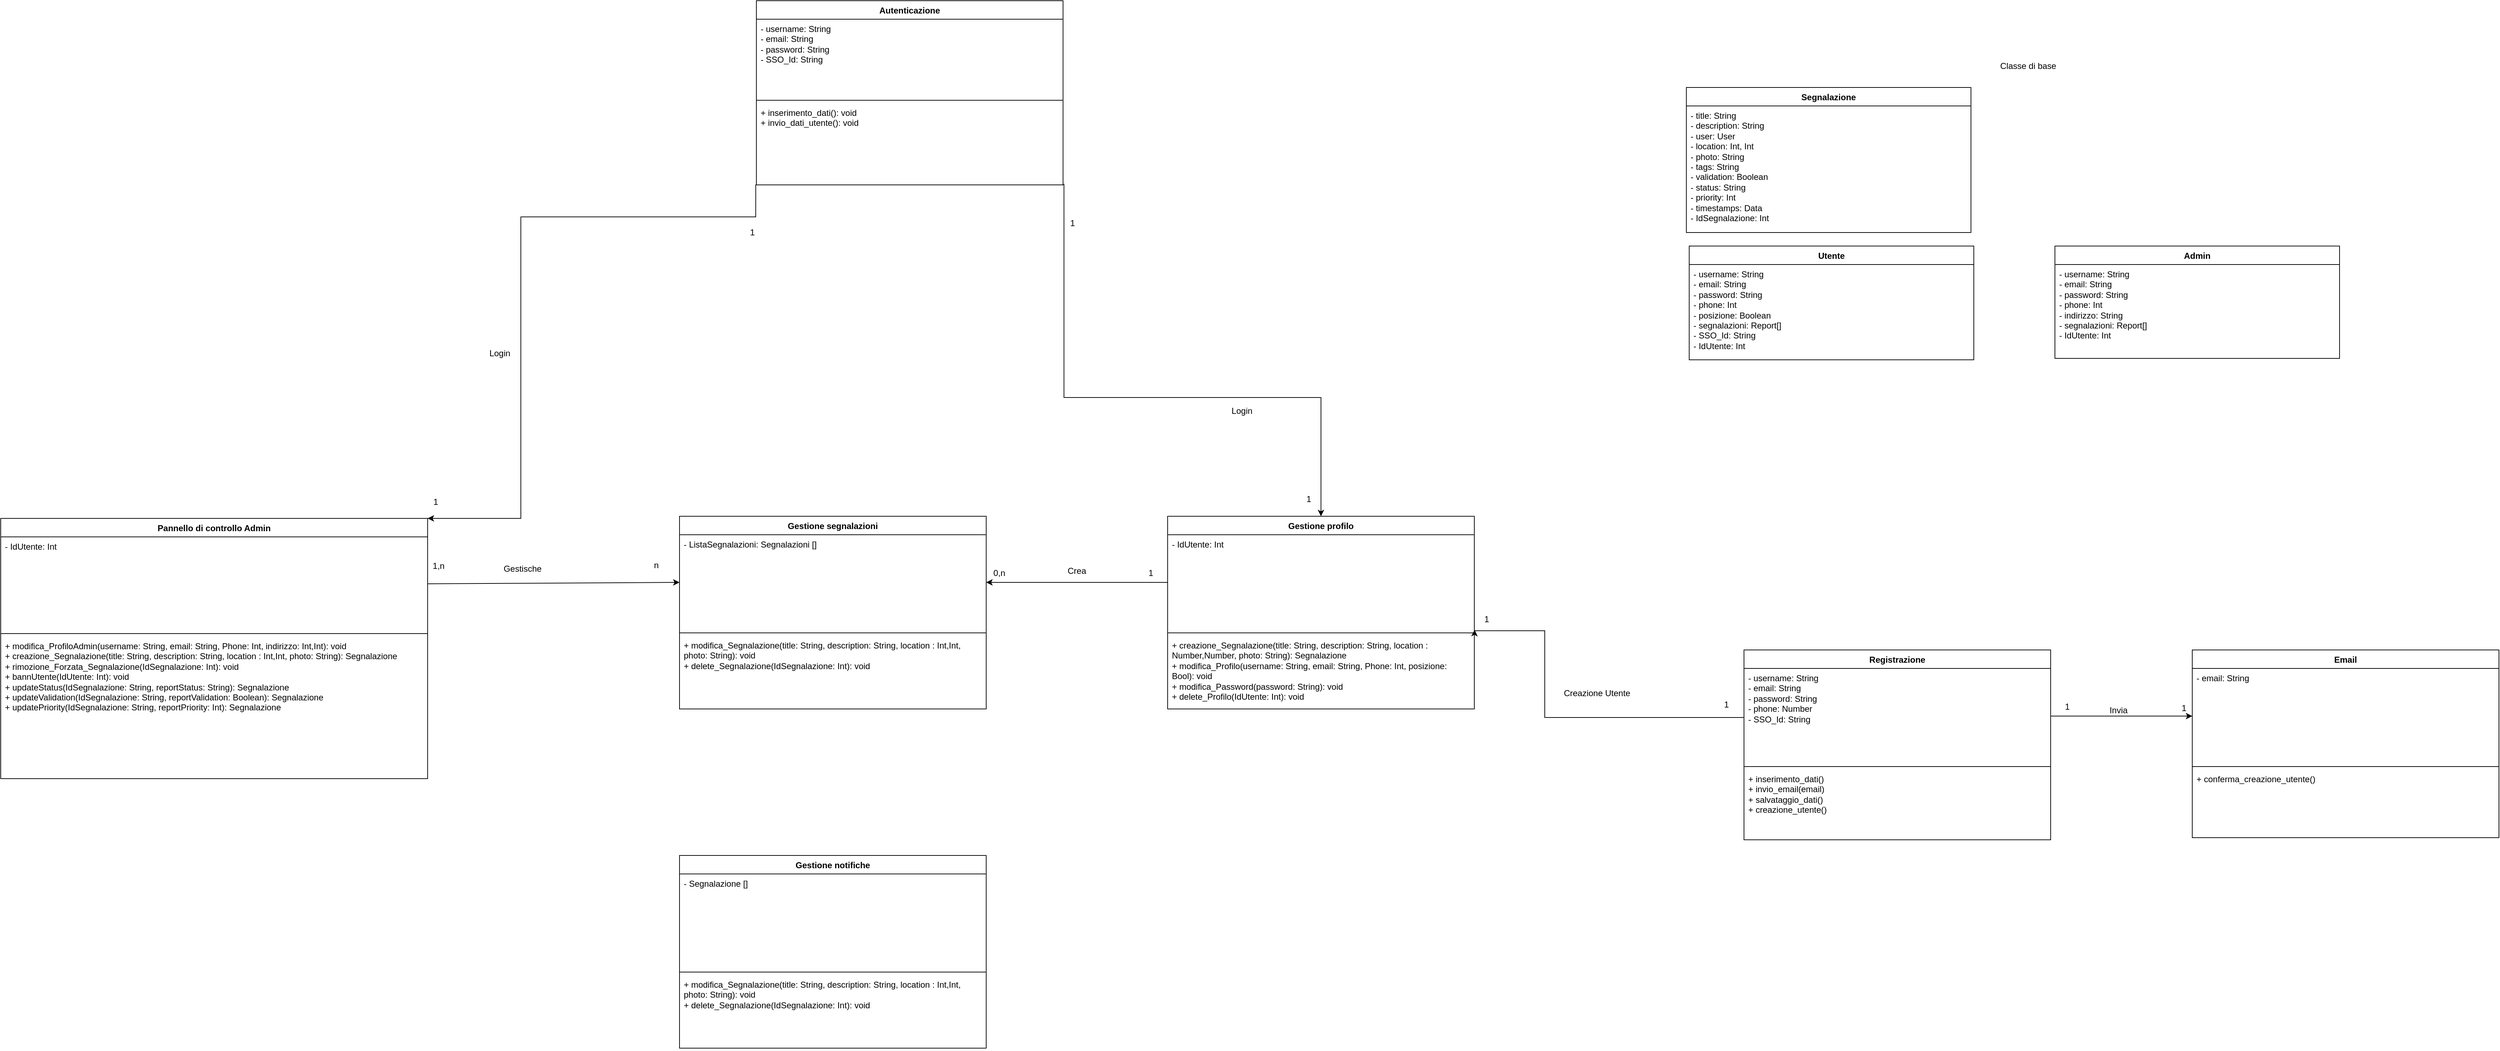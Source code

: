 <mxfile version="28.0.4" pages="4">
  <diagram name="Base" id="D61wX9a7zAdGFQ_ZhTpW">
    <mxGraphModel dx="3700" dy="993" grid="0" gridSize="10" guides="1" tooltips="1" connect="1" arrows="1" fold="1" page="0" pageScale="1" pageWidth="827" pageHeight="1169" math="0" shadow="0">
      <root>
        <mxCell id="0" />
        <mxCell id="1" parent="0" />
        <mxCell id="Z63-iecKKiaxwsUvU0zS-4" value="Registrazione" style="swimlane;fontStyle=1;align=center;verticalAlign=top;childLayout=stackLayout;horizontal=1;startSize=26;horizontalStack=0;resizeParent=1;resizeParentMax=0;resizeLast=0;collapsible=1;marginBottom=0;whiteSpace=wrap;html=1;" parent="1" vertex="1">
          <mxGeometry x="1550" y="1080" width="431" height="267" as="geometry" />
        </mxCell>
        <mxCell id="Z63-iecKKiaxwsUvU0zS-5" value="- username: String&lt;div&gt;- email: String&lt;/div&gt;&lt;div&gt;- password: String&lt;/div&gt;&lt;div&gt;- phone: Number&lt;/div&gt;&lt;div&gt;- SSO_Id: String&lt;/div&gt;" style="text;strokeColor=none;fillColor=none;align=left;verticalAlign=top;spacingLeft=4;spacingRight=4;overflow=hidden;rotatable=0;points=[[0,0.5],[1,0.5]];portConstraint=eastwest;whiteSpace=wrap;html=1;" parent="Z63-iecKKiaxwsUvU0zS-4" vertex="1">
          <mxGeometry y="26" width="431" height="134" as="geometry" />
        </mxCell>
        <mxCell id="Z63-iecKKiaxwsUvU0zS-6" value="" style="line;strokeWidth=1;fillColor=none;align=left;verticalAlign=middle;spacingTop=-1;spacingLeft=3;spacingRight=3;rotatable=0;labelPosition=right;points=[];portConstraint=eastwest;strokeColor=inherit;" parent="Z63-iecKKiaxwsUvU0zS-4" vertex="1">
          <mxGeometry y="160" width="431" height="8" as="geometry" />
        </mxCell>
        <mxCell id="Z63-iecKKiaxwsUvU0zS-7" value="&lt;div&gt;+ inserimento_dati()&lt;/div&gt;&lt;div&gt;+ invio_email(email)&lt;/div&gt;+ salvataggio_dati()&lt;div&gt;+ creazione_utente()&lt;/div&gt;" style="text;strokeColor=none;fillColor=none;align=left;verticalAlign=top;spacingLeft=4;spacingRight=4;overflow=hidden;rotatable=0;points=[[0,0.5],[1,0.5]];portConstraint=eastwest;whiteSpace=wrap;html=1;" parent="Z63-iecKKiaxwsUvU0zS-4" vertex="1">
          <mxGeometry y="168" width="431" height="99" as="geometry" />
        </mxCell>
        <mxCell id="JmUtmuI74DCiK5lw40Vg-5" value="Gestione segnalazioni" style="swimlane;fontStyle=1;align=center;verticalAlign=top;childLayout=stackLayout;horizontal=1;startSize=26;horizontalStack=0;resizeParent=1;resizeParentMax=0;resizeLast=0;collapsible=1;marginBottom=0;whiteSpace=wrap;html=1;" vertex="1" parent="1">
          <mxGeometry x="54" y="892" width="431" height="271" as="geometry" />
        </mxCell>
        <mxCell id="JmUtmuI74DCiK5lw40Vg-6" value="- ListaSegnalazioni: Segnalazioni []" style="text;strokeColor=none;fillColor=none;align=left;verticalAlign=top;spacingLeft=4;spacingRight=4;overflow=hidden;rotatable=0;points=[[0,0.5],[1,0.5]];portConstraint=eastwest;whiteSpace=wrap;html=1;" vertex="1" parent="JmUtmuI74DCiK5lw40Vg-5">
          <mxGeometry y="26" width="431" height="134" as="geometry" />
        </mxCell>
        <mxCell id="JmUtmuI74DCiK5lw40Vg-7" value="" style="line;strokeWidth=1;fillColor=none;align=left;verticalAlign=middle;spacingTop=-1;spacingLeft=3;spacingRight=3;rotatable=0;labelPosition=right;points=[];portConstraint=eastwest;strokeColor=inherit;" vertex="1" parent="JmUtmuI74DCiK5lw40Vg-5">
          <mxGeometry y="160" width="431" height="8" as="geometry" />
        </mxCell>
        <mxCell id="JmUtmuI74DCiK5lw40Vg-8" value="&lt;div&gt;+ modifica_Segnalazione(title: String, description: String, location : Int,Int, photo: String): void&lt;/div&gt;&lt;div&gt;+ delete_Segnalazione(IdSegnalazione: Int): void&lt;/div&gt;" style="text;strokeColor=none;fillColor=none;align=left;verticalAlign=top;spacingLeft=4;spacingRight=4;overflow=hidden;rotatable=0;points=[[0,0.5],[1,0.5]];portConstraint=eastwest;whiteSpace=wrap;html=1;" vertex="1" parent="JmUtmuI74DCiK5lw40Vg-5">
          <mxGeometry y="168" width="431" height="103" as="geometry" />
        </mxCell>
        <mxCell id="JmUtmuI74DCiK5lw40Vg-13" value="Classe di base" style="text;html=1;align=center;verticalAlign=middle;resizable=0;points=[];autosize=1;strokeColor=none;fillColor=none;" vertex="1" parent="1">
          <mxGeometry x="1900" y="246" width="97" height="26" as="geometry" />
        </mxCell>
        <mxCell id="JmUtmuI74DCiK5lw40Vg-14" value="Gestione profilo" style="swimlane;fontStyle=1;align=center;verticalAlign=top;childLayout=stackLayout;horizontal=1;startSize=26;horizontalStack=0;resizeParent=1;resizeParentMax=0;resizeLast=0;collapsible=1;marginBottom=0;whiteSpace=wrap;html=1;" vertex="1" parent="1">
          <mxGeometry x="740" y="892" width="431" height="271" as="geometry" />
        </mxCell>
        <mxCell id="JmUtmuI74DCiK5lw40Vg-15" value="- IdUtente: Int" style="text;strokeColor=none;fillColor=none;align=left;verticalAlign=top;spacingLeft=4;spacingRight=4;overflow=hidden;rotatable=0;points=[[0,0.5],[1,0.5]];portConstraint=eastwest;whiteSpace=wrap;html=1;" vertex="1" parent="JmUtmuI74DCiK5lw40Vg-14">
          <mxGeometry y="26" width="431" height="134" as="geometry" />
        </mxCell>
        <mxCell id="JmUtmuI74DCiK5lw40Vg-16" value="" style="line;strokeWidth=1;fillColor=none;align=left;verticalAlign=middle;spacingTop=-1;spacingLeft=3;spacingRight=3;rotatable=0;labelPosition=right;points=[];portConstraint=eastwest;strokeColor=inherit;" vertex="1" parent="JmUtmuI74DCiK5lw40Vg-14">
          <mxGeometry y="160" width="431" height="8" as="geometry" />
        </mxCell>
        <mxCell id="JmUtmuI74DCiK5lw40Vg-17" value="&lt;div&gt;+ creazione_Segnalazione(title: String, description: String, location : Number,Number, photo: String): Segnalazione&lt;/div&gt;&lt;div&gt;+ modifica_Profilo(username: String, email: String, Phone: Int, posizione: Bool): void&lt;/div&gt;&lt;div&gt;+ modifica_Password(password: String): void&lt;/div&gt;&lt;div&gt;+ delete_Profilo(IdUtente: Int): void&lt;/div&gt;" style="text;strokeColor=none;fillColor=none;align=left;verticalAlign=top;spacingLeft=4;spacingRight=4;overflow=hidden;rotatable=0;points=[[0,0.5],[1,0.5]];portConstraint=eastwest;whiteSpace=wrap;html=1;" vertex="1" parent="JmUtmuI74DCiK5lw40Vg-14">
          <mxGeometry y="168" width="431" height="103" as="geometry" />
        </mxCell>
        <mxCell id="JmUtmuI74DCiK5lw40Vg-18" value="Utente" style="swimlane;fontStyle=1;align=center;verticalAlign=top;childLayout=stackLayout;horizontal=1;startSize=26;horizontalStack=0;resizeParent=1;resizeParentMax=0;resizeLast=0;collapsible=1;marginBottom=0;whiteSpace=wrap;html=1;" vertex="1" parent="1">
          <mxGeometry x="1473" y="512" width="400" height="160" as="geometry" />
        </mxCell>
        <mxCell id="JmUtmuI74DCiK5lw40Vg-19" value="- username: String&lt;div&gt;- email: String&lt;/div&gt;&lt;div&gt;- password: String&lt;/div&gt;&lt;div&gt;- phone: Int&lt;/div&gt;&lt;div&gt;- posizione: Boolean&lt;/div&gt;&lt;div&gt;- segnalazioni: Report[]&lt;/div&gt;&lt;div&gt;- SSO_Id: String&lt;/div&gt;&lt;div&gt;- IdUtente: Int&lt;/div&gt;" style="text;strokeColor=none;fillColor=none;align=left;verticalAlign=top;spacingLeft=4;spacingRight=4;overflow=hidden;rotatable=0;points=[[0,0.5],[1,0.5]];portConstraint=eastwest;whiteSpace=wrap;html=1;" vertex="1" parent="JmUtmuI74DCiK5lw40Vg-18">
          <mxGeometry y="26" width="400" height="134" as="geometry" />
        </mxCell>
        <mxCell id="JmUtmuI74DCiK5lw40Vg-22" value="Segnalazione" style="swimlane;fontStyle=1;align=center;verticalAlign=top;childLayout=stackLayout;horizontal=1;startSize=26;horizontalStack=0;resizeParent=1;resizeParentMax=0;resizeLast=0;collapsible=1;marginBottom=0;whiteSpace=wrap;html=1;" vertex="1" parent="1">
          <mxGeometry x="1469" y="289" width="400" height="204" as="geometry" />
        </mxCell>
        <mxCell id="JmUtmuI74DCiK5lw40Vg-23" value="- title: String&lt;div&gt;- description: String&lt;/div&gt;&lt;div&gt;- user: User&lt;/div&gt;&lt;div&gt;- location: Int, Int&lt;/div&gt;&lt;div&gt;- photo: String&lt;/div&gt;&lt;div&gt;- tags: String&lt;/div&gt;&lt;div&gt;&lt;font style=&quot;&quot;&gt;- validation: Boolean&lt;/font&gt;&lt;/div&gt;&lt;div&gt;- status: String&lt;/div&gt;&lt;div&gt;- priority: Int&lt;/div&gt;&lt;div&gt;- timestamps: Data&lt;/div&gt;&lt;div&gt;- IdSegnalazione: Int&lt;/div&gt;&lt;div&gt;&lt;br&gt;&lt;/div&gt;" style="text;strokeColor=none;fillColor=none;align=left;verticalAlign=top;spacingLeft=4;spacingRight=4;overflow=hidden;rotatable=0;points=[[0,0.5],[1,0.5]];portConstraint=eastwest;whiteSpace=wrap;html=1;fontColor=default;" vertex="1" parent="JmUtmuI74DCiK5lw40Vg-22">
          <mxGeometry y="26" width="400" height="178" as="geometry" />
        </mxCell>
        <mxCell id="JmUtmuI74DCiK5lw40Vg-29" style="edgeStyle=orthogonalEdgeStyle;rounded=0;orthogonalLoop=1;jettySize=auto;html=1;entryX=0.5;entryY=0;entryDx=0;entryDy=0;exitX=1.003;exitY=0.987;exitDx=0;exitDy=0;exitPerimeter=0;" edge="1" parent="1" source="Z63-iecKKiaxwsUvU0zS-11" target="JmUtmuI74DCiK5lw40Vg-14">
          <mxGeometry relative="1" as="geometry">
            <mxPoint x="643" y="477" as="sourcePoint" />
            <Array as="points">
              <mxPoint x="594" y="725" />
              <mxPoint x="956" y="725" />
            </Array>
          </mxGeometry>
        </mxCell>
        <mxCell id="Z63-iecKKiaxwsUvU0zS-8" value="Autenticazione" style="swimlane;fontStyle=1;align=center;verticalAlign=top;childLayout=stackLayout;horizontal=1;startSize=26;horizontalStack=0;resizeParent=1;resizeParentMax=0;resizeLast=0;collapsible=1;marginBottom=0;whiteSpace=wrap;html=1;" parent="1" vertex="1">
          <mxGeometry x="162" y="167" width="431" height="259" as="geometry" />
        </mxCell>
        <mxCell id="Z63-iecKKiaxwsUvU0zS-9" value="- username: String&lt;div&gt;- email: String&lt;/div&gt;&lt;div&gt;- password: String&lt;/div&gt;&lt;div&gt;- SSO_Id: String&lt;/div&gt;" style="text;strokeColor=none;fillColor=none;align=left;verticalAlign=top;spacingLeft=4;spacingRight=4;overflow=hidden;rotatable=0;points=[[0,0.5],[1,0.5]];portConstraint=eastwest;whiteSpace=wrap;html=1;" parent="Z63-iecKKiaxwsUvU0zS-8" vertex="1">
          <mxGeometry y="26" width="431" height="110" as="geometry" />
        </mxCell>
        <mxCell id="Z63-iecKKiaxwsUvU0zS-10" value="" style="line;strokeWidth=1;fillColor=none;align=left;verticalAlign=middle;spacingTop=-1;spacingLeft=3;spacingRight=3;rotatable=0;labelPosition=right;points=[];portConstraint=eastwest;strokeColor=inherit;" parent="Z63-iecKKiaxwsUvU0zS-8" vertex="1">
          <mxGeometry y="136" width="431" height="8" as="geometry" />
        </mxCell>
        <mxCell id="Z63-iecKKiaxwsUvU0zS-11" value="&lt;div&gt;+ inserimento_dati(): void&lt;/div&gt;&lt;div&gt;+ invio_dati_utente(): void&lt;/div&gt;" style="text;strokeColor=none;fillColor=none;align=left;verticalAlign=top;spacingLeft=4;spacingRight=4;overflow=hidden;rotatable=0;points=[[0,0.5],[1,0.5]];portConstraint=eastwest;whiteSpace=wrap;html=1;" parent="Z63-iecKKiaxwsUvU0zS-8" vertex="1">
          <mxGeometry y="144" width="431" height="115" as="geometry" />
        </mxCell>
        <mxCell id="JmUtmuI74DCiK5lw40Vg-28" style="edgeStyle=orthogonalEdgeStyle;rounded=0;orthogonalLoop=1;jettySize=auto;html=1;entryX=1.001;entryY=0.998;entryDx=0;entryDy=0;entryPerimeter=0;" edge="1" parent="1" source="Z63-iecKKiaxwsUvU0zS-5" target="JmUtmuI74DCiK5lw40Vg-15">
          <mxGeometry relative="1" as="geometry">
            <Array as="points">
              <mxPoint x="1270" y="1175" />
              <mxPoint x="1270" y="1053" />
            </Array>
          </mxGeometry>
        </mxCell>
        <mxCell id="JmUtmuI74DCiK5lw40Vg-31" value="Creazione Utente" style="text;html=1;align=center;verticalAlign=middle;resizable=0;points=[];autosize=1;strokeColor=none;fillColor=none;" vertex="1" parent="1">
          <mxGeometry x="1287" y="1128" width="111" height="26" as="geometry" />
        </mxCell>
        <mxCell id="JmUtmuI74DCiK5lw40Vg-32" value="1" style="text;html=1;align=center;verticalAlign=middle;resizable=0;points=[];autosize=1;strokeColor=none;fillColor=none;" vertex="1" parent="1">
          <mxGeometry x="1512" y="1144" width="25" height="26" as="geometry" />
        </mxCell>
        <mxCell id="JmUtmuI74DCiK5lw40Vg-34" value="Login" style="text;html=1;align=center;verticalAlign=middle;resizable=0;points=[];autosize=1;strokeColor=none;fillColor=none;" vertex="1" parent="1">
          <mxGeometry x="820" y="731" width="47" height="26" as="geometry" />
        </mxCell>
        <mxCell id="JmUtmuI74DCiK5lw40Vg-35" value="1" style="text;html=1;align=center;verticalAlign=middle;resizable=0;points=[];autosize=1;strokeColor=none;fillColor=none;" vertex="1" parent="1">
          <mxGeometry x="593" y="467" width="25" height="26" as="geometry" />
        </mxCell>
        <mxCell id="JmUtmuI74DCiK5lw40Vg-39" value="Crea" style="text;html=1;align=center;verticalAlign=middle;resizable=0;points=[];autosize=1;strokeColor=none;fillColor=none;" vertex="1" parent="1">
          <mxGeometry x="590" y="956" width="44" height="26" as="geometry" />
        </mxCell>
        <mxCell id="JmUtmuI74DCiK5lw40Vg-40" style="edgeStyle=none;rounded=0;orthogonalLoop=1;jettySize=auto;html=1;entryX=1;entryY=0.5;entryDx=0;entryDy=0;" edge="1" parent="1" source="JmUtmuI74DCiK5lw40Vg-15" target="JmUtmuI74DCiK5lw40Vg-6">
          <mxGeometry relative="1" as="geometry">
            <mxPoint x="555" y="987" as="targetPoint" />
          </mxGeometry>
        </mxCell>
        <mxCell id="JmUtmuI74DCiK5lw40Vg-41" value="1" style="text;html=1;align=center;verticalAlign=middle;resizable=0;points=[];autosize=1;strokeColor=none;fillColor=none;" vertex="1" parent="1">
          <mxGeometry x="703" y="959" width="25" height="26" as="geometry" />
        </mxCell>
        <mxCell id="JmUtmuI74DCiK5lw40Vg-42" value="0,n" style="text;html=1;align=center;verticalAlign=middle;resizable=0;points=[];autosize=1;strokeColor=none;fillColor=none;" vertex="1" parent="1">
          <mxGeometry x="485" y="959" width="35" height="26" as="geometry" />
        </mxCell>
        <mxCell id="JmUtmuI74DCiK5lw40Vg-47" value="1" style="text;html=1;align=center;verticalAlign=middle;resizable=0;points=[];autosize=1;strokeColor=none;fillColor=none;" vertex="1" parent="1">
          <mxGeometry x="1175" y="1024" width="25" height="26" as="geometry" />
        </mxCell>
        <mxCell id="JmUtmuI74DCiK5lw40Vg-48" value="1" style="text;html=1;align=center;verticalAlign=middle;resizable=0;points=[];autosize=1;strokeColor=none;fillColor=none;" vertex="1" parent="1">
          <mxGeometry x="925" y="855" width="25" height="26" as="geometry" />
        </mxCell>
        <mxCell id="JmUtmuI74DCiK5lw40Vg-49" value="Admin" style="swimlane;fontStyle=1;align=center;verticalAlign=top;childLayout=stackLayout;horizontal=1;startSize=26;horizontalStack=0;resizeParent=1;resizeParentMax=0;resizeLast=0;collapsible=1;marginBottom=0;whiteSpace=wrap;html=1;" vertex="1" parent="1">
          <mxGeometry x="1987" y="512" width="400" height="158" as="geometry" />
        </mxCell>
        <mxCell id="JmUtmuI74DCiK5lw40Vg-50" value="- username: String&lt;div&gt;- email: String&lt;/div&gt;&lt;div&gt;- password: String&lt;/div&gt;&lt;div&gt;- phone: Int&lt;/div&gt;&lt;div&gt;- indirizzo: String&lt;/div&gt;&lt;div&gt;- segnalazioni: Report[]&lt;/div&gt;&lt;div&gt;- IdUtente: Int&lt;/div&gt;" style="text;strokeColor=none;fillColor=none;align=left;verticalAlign=top;spacingLeft=4;spacingRight=4;overflow=hidden;rotatable=0;points=[[0,0.5],[1,0.5]];portConstraint=eastwest;whiteSpace=wrap;html=1;" vertex="1" parent="JmUtmuI74DCiK5lw40Vg-49">
          <mxGeometry y="26" width="400" height="132" as="geometry" />
        </mxCell>
        <mxCell id="JmUtmuI74DCiK5lw40Vg-53" value="Pannello di controllo Admin" style="swimlane;fontStyle=1;align=center;verticalAlign=top;childLayout=stackLayout;horizontal=1;startSize=26;horizontalStack=0;resizeParent=1;resizeParentMax=0;resizeLast=0;collapsible=1;marginBottom=0;whiteSpace=wrap;html=1;fontColor=default;" vertex="1" parent="1">
          <mxGeometry x="-900" y="895" width="600" height="366" as="geometry" />
        </mxCell>
        <mxCell id="JmUtmuI74DCiK5lw40Vg-54" value="- IdUtente: Int" style="text;strokeColor=none;fillColor=none;align=left;verticalAlign=top;spacingLeft=4;spacingRight=4;overflow=hidden;rotatable=0;points=[[0,0.5],[1,0.5]];portConstraint=eastwest;whiteSpace=wrap;html=1;" vertex="1" parent="JmUtmuI74DCiK5lw40Vg-53">
          <mxGeometry y="26" width="600" height="132" as="geometry" />
        </mxCell>
        <mxCell id="JmUtmuI74DCiK5lw40Vg-55" value="" style="line;strokeWidth=1;fillColor=none;align=left;verticalAlign=middle;spacingTop=-1;spacingLeft=3;spacingRight=3;rotatable=0;labelPosition=right;points=[];portConstraint=eastwest;strokeColor=inherit;" vertex="1" parent="JmUtmuI74DCiK5lw40Vg-53">
          <mxGeometry y="158" width="600" height="8" as="geometry" />
        </mxCell>
        <mxCell id="JmUtmuI74DCiK5lw40Vg-56" value="&lt;div&gt;+ modifica_ProfiloAdmin(username: String, email: String, Phone: Int, indirizzo: Int,Int): void&lt;/div&gt;&lt;div&gt;+ creazione_Segnalazione(title: String, description: String, location : Int,Int, photo: String): Segnalazione&lt;/div&gt;&lt;div&gt;+ rimozione_Forzata_Segnalazione(IdSegnalazione: Int): void&amp;nbsp;&lt;/div&gt;&lt;div&gt;+ bannUtente(IdUtente: Int): void&lt;/div&gt;&lt;div&gt;&lt;div&gt;+ updateStatus(IdSegnalazione: String, reportStatus: String): Segnalazione&lt;/div&gt;&lt;div&gt;&lt;font style=&quot;&quot;&gt;+ updateValidation(IdSegnalazione: String, reportValidation: Boolean): Segnalazione&lt;/font&gt;&lt;/div&gt;&lt;div&gt;+ updatePriority(IdSegnalazione: String, reportPriority: Int): Segnalazione&lt;/div&gt;&lt;/div&gt;" style="text;strokeColor=none;fillColor=none;align=left;verticalAlign=top;spacingLeft=4;spacingRight=4;overflow=hidden;rotatable=0;points=[[0,0.5],[1,0.5]];portConstraint=eastwest;whiteSpace=wrap;html=1;fontColor=default;" vertex="1" parent="JmUtmuI74DCiK5lw40Vg-53">
          <mxGeometry y="166" width="600" height="200" as="geometry" />
        </mxCell>
        <mxCell id="JmUtmuI74DCiK5lw40Vg-66" style="edgeStyle=none;rounded=0;orthogonalLoop=1;jettySize=auto;html=1;entryX=0;entryY=0.5;entryDx=0;entryDy=0;exitX=1;exitY=0.5;exitDx=0;exitDy=0;" edge="1" parent="1" source="JmUtmuI74DCiK5lw40Vg-54" target="JmUtmuI74DCiK5lw40Vg-6">
          <mxGeometry relative="1" as="geometry" />
        </mxCell>
        <mxCell id="JmUtmuI74DCiK5lw40Vg-67" value="Gestische" style="text;html=1;align=center;verticalAlign=middle;resizable=0;points=[];autosize=1;strokeColor=none;fillColor=none;" vertex="1" parent="1">
          <mxGeometry x="-203" y="953" width="71" height="26" as="geometry" />
        </mxCell>
        <mxCell id="F0iVODicUUK4-c3CpLjn-1" value="1,n" style="text;html=1;align=center;verticalAlign=middle;resizable=0;points=[];autosize=1;strokeColor=none;fillColor=none;" vertex="1" parent="1">
          <mxGeometry x="-303" y="949" width="35" height="26" as="geometry" />
        </mxCell>
        <mxCell id="F0iVODicUUK4-c3CpLjn-2" value="n" style="text;html=1;align=center;verticalAlign=middle;resizable=0;points=[];autosize=1;strokeColor=none;fillColor=none;" vertex="1" parent="1">
          <mxGeometry x="8" y="948" width="25" height="26" as="geometry" />
        </mxCell>
        <mxCell id="F0iVODicUUK4-c3CpLjn-3" value="Email" style="swimlane;fontStyle=1;align=center;verticalAlign=top;childLayout=stackLayout;horizontal=1;startSize=26;horizontalStack=0;resizeParent=1;resizeParentMax=0;resizeLast=0;collapsible=1;marginBottom=0;whiteSpace=wrap;html=1;" vertex="1" parent="1">
          <mxGeometry x="2180" y="1080" width="431" height="264" as="geometry" />
        </mxCell>
        <mxCell id="F0iVODicUUK4-c3CpLjn-4" value="&lt;div&gt;- email: String&lt;/div&gt;" style="text;strokeColor=none;fillColor=none;align=left;verticalAlign=top;spacingLeft=4;spacingRight=4;overflow=hidden;rotatable=0;points=[[0,0.5],[1,0.5]];portConstraint=eastwest;whiteSpace=wrap;html=1;" vertex="1" parent="F0iVODicUUK4-c3CpLjn-3">
          <mxGeometry y="26" width="431" height="134" as="geometry" />
        </mxCell>
        <mxCell id="F0iVODicUUK4-c3CpLjn-5" value="" style="line;strokeWidth=1;fillColor=none;align=left;verticalAlign=middle;spacingTop=-1;spacingLeft=3;spacingRight=3;rotatable=0;labelPosition=right;points=[];portConstraint=eastwest;strokeColor=inherit;" vertex="1" parent="F0iVODicUUK4-c3CpLjn-3">
          <mxGeometry y="160" width="431" height="8" as="geometry" />
        </mxCell>
        <mxCell id="F0iVODicUUK4-c3CpLjn-6" value="&lt;div&gt;&lt;span style=&quot;background-color: transparent; color: light-dark(rgb(0, 0, 0), rgb(255, 255, 255));&quot;&gt;+ conferma_creazione_utente()&lt;/span&gt;&lt;/div&gt;" style="text;strokeColor=none;fillColor=none;align=left;verticalAlign=top;spacingLeft=4;spacingRight=4;overflow=hidden;rotatable=0;points=[[0,0.5],[1,0.5]];portConstraint=eastwest;whiteSpace=wrap;html=1;" vertex="1" parent="F0iVODicUUK4-c3CpLjn-3">
          <mxGeometry y="168" width="431" height="96" as="geometry" />
        </mxCell>
        <mxCell id="F0iVODicUUK4-c3CpLjn-7" style="edgeStyle=none;rounded=0;orthogonalLoop=1;jettySize=auto;html=1;entryX=0;entryY=0.5;entryDx=0;entryDy=0;exitX=1;exitY=0.5;exitDx=0;exitDy=0;" edge="1" parent="1" source="Z63-iecKKiaxwsUvU0zS-5" target="F0iVODicUUK4-c3CpLjn-4">
          <mxGeometry relative="1" as="geometry" />
        </mxCell>
        <mxCell id="F0iVODicUUK4-c3CpLjn-8" value="Invia" style="text;html=1;align=center;verticalAlign=middle;resizable=0;points=[];autosize=1;strokeColor=none;fillColor=none;" vertex="1" parent="1">
          <mxGeometry x="2054" y="1152" width="43" height="26" as="geometry" />
        </mxCell>
        <mxCell id="F0iVODicUUK4-c3CpLjn-9" value="1" style="text;html=1;align=center;verticalAlign=middle;resizable=0;points=[];autosize=1;strokeColor=none;fillColor=none;" vertex="1" parent="1">
          <mxGeometry x="1991" y="1147" width="25" height="26" as="geometry" />
        </mxCell>
        <mxCell id="F0iVODicUUK4-c3CpLjn-10" value="1" style="text;html=1;align=center;verticalAlign=middle;resizable=0;points=[];autosize=1;strokeColor=none;fillColor=none;" vertex="1" parent="1">
          <mxGeometry x="2155" y="1149" width="25" height="26" as="geometry" />
        </mxCell>
        <mxCell id="F0iVODicUUK4-c3CpLjn-11" value="Gestione notifiche" style="swimlane;fontStyle=1;align=center;verticalAlign=top;childLayout=stackLayout;horizontal=1;startSize=26;horizontalStack=0;resizeParent=1;resizeParentMax=0;resizeLast=0;collapsible=1;marginBottom=0;whiteSpace=wrap;html=1;" vertex="1" parent="1">
          <mxGeometry x="54" y="1369" width="431" height="271" as="geometry" />
        </mxCell>
        <mxCell id="F0iVODicUUK4-c3CpLjn-12" value="- Segnalazione []&amp;nbsp;" style="text;strokeColor=none;fillColor=none;align=left;verticalAlign=top;spacingLeft=4;spacingRight=4;overflow=hidden;rotatable=0;points=[[0,0.5],[1,0.5]];portConstraint=eastwest;whiteSpace=wrap;html=1;" vertex="1" parent="F0iVODicUUK4-c3CpLjn-11">
          <mxGeometry y="26" width="431" height="134" as="geometry" />
        </mxCell>
        <mxCell id="F0iVODicUUK4-c3CpLjn-13" value="" style="line;strokeWidth=1;fillColor=none;align=left;verticalAlign=middle;spacingTop=-1;spacingLeft=3;spacingRight=3;rotatable=0;labelPosition=right;points=[];portConstraint=eastwest;strokeColor=inherit;" vertex="1" parent="F0iVODicUUK4-c3CpLjn-11">
          <mxGeometry y="160" width="431" height="8" as="geometry" />
        </mxCell>
        <mxCell id="F0iVODicUUK4-c3CpLjn-14" value="&lt;div&gt;+ modifica_Segnalazione(title: String, description: String, location : Int,Int, photo: String): void&lt;/div&gt;&lt;div&gt;+ delete_Segnalazione(IdSegnalazione: Int): void&lt;/div&gt;" style="text;strokeColor=none;fillColor=none;align=left;verticalAlign=top;spacingLeft=4;spacingRight=4;overflow=hidden;rotatable=0;points=[[0,0.5],[1,0.5]];portConstraint=eastwest;whiteSpace=wrap;html=1;" vertex="1" parent="F0iVODicUUK4-c3CpLjn-11">
          <mxGeometry y="168" width="431" height="103" as="geometry" />
        </mxCell>
        <mxCell id="FW40zCPp68GvQCwPtlQX-1" style="edgeStyle=orthogonalEdgeStyle;rounded=0;orthogonalLoop=1;jettySize=auto;html=1;entryX=1;entryY=0;entryDx=0;entryDy=0;exitX=-0.002;exitY=0.996;exitDx=0;exitDy=0;exitPerimeter=0;" edge="1" parent="1" source="Z63-iecKKiaxwsUvU0zS-11" target="JmUtmuI74DCiK5lw40Vg-53">
          <mxGeometry relative="1" as="geometry">
            <mxPoint x="-169" y="646" as="sourcePoint" />
            <mxPoint x="193" y="1069" as="targetPoint" />
            <Array as="points">
              <mxPoint x="-169" y="471" />
              <mxPoint x="-169" y="895" />
            </Array>
          </mxGeometry>
        </mxCell>
        <mxCell id="FW40zCPp68GvQCwPtlQX-2" value="Login" style="text;html=1;align=center;verticalAlign=middle;resizable=0;points=[];autosize=1;strokeColor=none;fillColor=none;" vertex="1" parent="1">
          <mxGeometry x="-223" y="650" width="47" height="26" as="geometry" />
        </mxCell>
        <mxCell id="FW40zCPp68GvQCwPtlQX-3" value="1" style="text;html=1;align=center;verticalAlign=middle;resizable=0;points=[];autosize=1;strokeColor=none;fillColor=none;" vertex="1" parent="1">
          <mxGeometry x="143" y="480" width="25" height="26" as="geometry" />
        </mxCell>
        <mxCell id="FW40zCPp68GvQCwPtlQX-4" value="1" style="text;html=1;align=center;verticalAlign=middle;resizable=0;points=[];autosize=1;strokeColor=none;fillColor=none;" vertex="1" parent="1">
          <mxGeometry x="-302" y="859" width="25" height="26" as="geometry" />
        </mxCell>
      </root>
    </mxGraphModel>
  </diagram>
  <diagram name="Nuovo" id="lrC1pdrMOYUxooDBKlcJ">
    <mxGraphModel dx="3343" dy="851" grid="0" gridSize="10" guides="1" tooltips="1" connect="1" arrows="1" fold="1" page="0" pageScale="1" pageWidth="827" pageHeight="1169" math="0" shadow="0">
      <root>
        <mxCell id="iPJYibn0qW0dj19Wv2-w-0" />
        <mxCell id="iPJYibn0qW0dj19Wv2-w-1" parent="iPJYibn0qW0dj19Wv2-w-0" />
        <mxCell id="iPJYibn0qW0dj19Wv2-w-2" value="Registrazione" style="swimlane;fontStyle=1;align=center;verticalAlign=top;childLayout=stackLayout;horizontal=1;startSize=26;horizontalStack=0;resizeParent=1;resizeParentMax=0;resizeLast=0;collapsible=1;marginBottom=0;whiteSpace=wrap;html=1;" vertex="1" parent="iPJYibn0qW0dj19Wv2-w-1">
          <mxGeometry x="1550" y="1080" width="431" height="267" as="geometry" />
        </mxCell>
        <mxCell id="iPJYibn0qW0dj19Wv2-w-3" value="- username: String&lt;div&gt;- email: String&lt;/div&gt;&lt;div&gt;- password: String&lt;/div&gt;&lt;div&gt;- phone: Number&lt;/div&gt;&lt;div&gt;- SSO_Id: String&lt;/div&gt;" style="text;strokeColor=none;fillColor=none;align=left;verticalAlign=top;spacingLeft=4;spacingRight=4;overflow=hidden;rotatable=0;points=[[0,0.5],[1,0.5]];portConstraint=eastwest;whiteSpace=wrap;html=1;" vertex="1" parent="iPJYibn0qW0dj19Wv2-w-2">
          <mxGeometry y="26" width="431" height="134" as="geometry" />
        </mxCell>
        <mxCell id="iPJYibn0qW0dj19Wv2-w-4" value="" style="line;strokeWidth=1;fillColor=none;align=left;verticalAlign=middle;spacingTop=-1;spacingLeft=3;spacingRight=3;rotatable=0;labelPosition=right;points=[];portConstraint=eastwest;strokeColor=inherit;" vertex="1" parent="iPJYibn0qW0dj19Wv2-w-2">
          <mxGeometry y="160" width="431" height="8" as="geometry" />
        </mxCell>
        <mxCell id="iPJYibn0qW0dj19Wv2-w-5" value="&lt;div&gt;+ inserimento_dati()&lt;/div&gt;&lt;div&gt;+ invio_email(email)&lt;/div&gt;+ salvataggio_dati()&lt;div&gt;+ creazione_utente()&lt;/div&gt;" style="text;strokeColor=none;fillColor=none;align=left;verticalAlign=top;spacingLeft=4;spacingRight=4;overflow=hidden;rotatable=0;points=[[0,0.5],[1,0.5]];portConstraint=eastwest;whiteSpace=wrap;html=1;" vertex="1" parent="iPJYibn0qW0dj19Wv2-w-2">
          <mxGeometry y="168" width="431" height="99" as="geometry" />
        </mxCell>
        <mxCell id="iPJYibn0qW0dj19Wv2-w-6" value="Gestione segnalazioni" style="swimlane;fontStyle=1;align=center;verticalAlign=top;childLayout=stackLayout;horizontal=1;startSize=26;horizontalStack=0;resizeParent=1;resizeParentMax=0;resizeLast=0;collapsible=1;marginBottom=0;whiteSpace=wrap;html=1;" vertex="1" parent="iPJYibn0qW0dj19Wv2-w-1">
          <mxGeometry x="54" y="892" width="431" height="271" as="geometry" />
        </mxCell>
        <mxCell id="iPJYibn0qW0dj19Wv2-w-7" value="- ListaSegnalazioni: Segnalazioni []" style="text;strokeColor=none;fillColor=none;align=left;verticalAlign=top;spacingLeft=4;spacingRight=4;overflow=hidden;rotatable=0;points=[[0,0.5],[1,0.5]];portConstraint=eastwest;whiteSpace=wrap;html=1;" vertex="1" parent="iPJYibn0qW0dj19Wv2-w-6">
          <mxGeometry y="26" width="431" height="134" as="geometry" />
        </mxCell>
        <mxCell id="iPJYibn0qW0dj19Wv2-w-8" value="" style="line;strokeWidth=1;fillColor=none;align=left;verticalAlign=middle;spacingTop=-1;spacingLeft=3;spacingRight=3;rotatable=0;labelPosition=right;points=[];portConstraint=eastwest;strokeColor=inherit;" vertex="1" parent="iPJYibn0qW0dj19Wv2-w-6">
          <mxGeometry y="160" width="431" height="8" as="geometry" />
        </mxCell>
        <mxCell id="iPJYibn0qW0dj19Wv2-w-9" value="&lt;div&gt;+ modifica_Segnalazione(title: String, description: String, location : Int,Int, photo: String): void&lt;/div&gt;&lt;div&gt;+ delete_Segnalazione(IdSegnalazione: Int): void&lt;/div&gt;" style="text;strokeColor=none;fillColor=none;align=left;verticalAlign=top;spacingLeft=4;spacingRight=4;overflow=hidden;rotatable=0;points=[[0,0.5],[1,0.5]];portConstraint=eastwest;whiteSpace=wrap;html=1;" vertex="1" parent="iPJYibn0qW0dj19Wv2-w-6">
          <mxGeometry y="168" width="431" height="103" as="geometry" />
        </mxCell>
        <mxCell id="iPJYibn0qW0dj19Wv2-w-10" value="Classe di base" style="text;html=1;align=center;verticalAlign=middle;resizable=0;points=[];autosize=1;strokeColor=none;fillColor=none;" vertex="1" parent="iPJYibn0qW0dj19Wv2-w-1">
          <mxGeometry x="1900" y="246" width="97" height="26" as="geometry" />
        </mxCell>
        <mxCell id="iPJYibn0qW0dj19Wv2-w-11" value="Gestione profilo" style="swimlane;fontStyle=1;align=center;verticalAlign=top;childLayout=stackLayout;horizontal=1;startSize=26;horizontalStack=0;resizeParent=1;resizeParentMax=0;resizeLast=0;collapsible=1;marginBottom=0;whiteSpace=wrap;html=1;" vertex="1" parent="iPJYibn0qW0dj19Wv2-w-1">
          <mxGeometry x="740" y="892" width="431" height="271" as="geometry" />
        </mxCell>
        <mxCell id="iPJYibn0qW0dj19Wv2-w-12" value="- IdUtente: Int" style="text;strokeColor=none;fillColor=none;align=left;verticalAlign=top;spacingLeft=4;spacingRight=4;overflow=hidden;rotatable=0;points=[[0,0.5],[1,0.5]];portConstraint=eastwest;whiteSpace=wrap;html=1;" vertex="1" parent="iPJYibn0qW0dj19Wv2-w-11">
          <mxGeometry y="26" width="431" height="134" as="geometry" />
        </mxCell>
        <mxCell id="iPJYibn0qW0dj19Wv2-w-13" value="" style="line;strokeWidth=1;fillColor=none;align=left;verticalAlign=middle;spacingTop=-1;spacingLeft=3;spacingRight=3;rotatable=0;labelPosition=right;points=[];portConstraint=eastwest;strokeColor=inherit;" vertex="1" parent="iPJYibn0qW0dj19Wv2-w-11">
          <mxGeometry y="160" width="431" height="8" as="geometry" />
        </mxCell>
        <mxCell id="iPJYibn0qW0dj19Wv2-w-14" value="&lt;div&gt;+ creazione_Segnalazione(title: String, description: String, location : Number,Number, photo: String): Segnalazione&lt;/div&gt;&lt;div&gt;+ modifica_Profilo(username: String, email: String, Phone: Int, posizione: Bool): void&lt;/div&gt;&lt;div&gt;+ modifica_Password(password: String): void&lt;/div&gt;&lt;div&gt;+ delete_Profilo(IdUtente: Int): void&lt;/div&gt;" style="text;strokeColor=none;fillColor=none;align=left;verticalAlign=top;spacingLeft=4;spacingRight=4;overflow=hidden;rotatable=0;points=[[0,0.5],[1,0.5]];portConstraint=eastwest;whiteSpace=wrap;html=1;" vertex="1" parent="iPJYibn0qW0dj19Wv2-w-11">
          <mxGeometry y="168" width="431" height="103" as="geometry" />
        </mxCell>
        <mxCell id="iPJYibn0qW0dj19Wv2-w-15" value="Utente" style="swimlane;fontStyle=1;align=center;verticalAlign=top;childLayout=stackLayout;horizontal=1;startSize=26;horizontalStack=0;resizeParent=1;resizeParentMax=0;resizeLast=0;collapsible=1;marginBottom=0;whiteSpace=wrap;html=1;" vertex="1" parent="iPJYibn0qW0dj19Wv2-w-1">
          <mxGeometry x="1473" y="512" width="400" height="160" as="geometry" />
        </mxCell>
        <mxCell id="iPJYibn0qW0dj19Wv2-w-16" value="- username: String&lt;div&gt;- email: String&lt;/div&gt;&lt;div&gt;- password: String&lt;/div&gt;&lt;div&gt;- phone: Int&lt;/div&gt;&lt;div&gt;- posizione: Boolean&lt;/div&gt;&lt;div&gt;- segnalazioni: Report[]&lt;/div&gt;&lt;div&gt;- SSO_Id: String&lt;/div&gt;&lt;div&gt;- IdUtente: Int&lt;/div&gt;" style="text;strokeColor=none;fillColor=none;align=left;verticalAlign=top;spacingLeft=4;spacingRight=4;overflow=hidden;rotatable=0;points=[[0,0.5],[1,0.5]];portConstraint=eastwest;whiteSpace=wrap;html=1;" vertex="1" parent="iPJYibn0qW0dj19Wv2-w-15">
          <mxGeometry y="26" width="400" height="134" as="geometry" />
        </mxCell>
        <mxCell id="iPJYibn0qW0dj19Wv2-w-17" value="Segnalazione" style="swimlane;fontStyle=1;align=center;verticalAlign=top;childLayout=stackLayout;horizontal=1;startSize=26;horizontalStack=0;resizeParent=1;resizeParentMax=0;resizeLast=0;collapsible=1;marginBottom=0;whiteSpace=wrap;html=1;" vertex="1" parent="iPJYibn0qW0dj19Wv2-w-1">
          <mxGeometry x="1469" y="289" width="400" height="204" as="geometry" />
        </mxCell>
        <mxCell id="iPJYibn0qW0dj19Wv2-w-18" value="- title: String&lt;div&gt;- description: String&lt;/div&gt;&lt;div&gt;- user: User&lt;/div&gt;&lt;div&gt;- location: Int, Int&lt;/div&gt;&lt;div&gt;- photo: String&lt;/div&gt;&lt;div&gt;- tags: String&lt;/div&gt;&lt;div&gt;&lt;font style=&quot;&quot;&gt;- validation: Boolean&lt;/font&gt;&lt;/div&gt;&lt;div&gt;- status: String&lt;/div&gt;&lt;div&gt;- priority: Int&lt;/div&gt;&lt;div&gt;- timestamps: Data&lt;/div&gt;&lt;div&gt;- IdSegnalazione: Int&lt;/div&gt;&lt;div&gt;&lt;br&gt;&lt;/div&gt;" style="text;strokeColor=none;fillColor=none;align=left;verticalAlign=top;spacingLeft=4;spacingRight=4;overflow=hidden;rotatable=0;points=[[0,0.5],[1,0.5]];portConstraint=eastwest;whiteSpace=wrap;html=1;fontColor=default;" vertex="1" parent="iPJYibn0qW0dj19Wv2-w-17">
          <mxGeometry y="26" width="400" height="178" as="geometry" />
        </mxCell>
        <mxCell id="iPJYibn0qW0dj19Wv2-w-19" style="edgeStyle=orthogonalEdgeStyle;rounded=0;orthogonalLoop=1;jettySize=auto;html=1;entryX=0.5;entryY=0;entryDx=0;entryDy=0;exitX=1.003;exitY=0.987;exitDx=0;exitDy=0;exitPerimeter=0;" edge="1" parent="iPJYibn0qW0dj19Wv2-w-1" source="iPJYibn0qW0dj19Wv2-w-23" target="iPJYibn0qW0dj19Wv2-w-11">
          <mxGeometry relative="1" as="geometry">
            <mxPoint x="643" y="477" as="sourcePoint" />
            <Array as="points">
              <mxPoint x="594" y="725" />
              <mxPoint x="956" y="725" />
            </Array>
          </mxGeometry>
        </mxCell>
        <mxCell id="iPJYibn0qW0dj19Wv2-w-20" value="Autenticazione" style="swimlane;fontStyle=1;align=center;verticalAlign=top;childLayout=stackLayout;horizontal=1;startSize=26;horizontalStack=0;resizeParent=1;resizeParentMax=0;resizeLast=0;collapsible=1;marginBottom=0;whiteSpace=wrap;html=1;" vertex="1" parent="iPJYibn0qW0dj19Wv2-w-1">
          <mxGeometry x="162" y="167" width="431" height="259" as="geometry" />
        </mxCell>
        <mxCell id="iPJYibn0qW0dj19Wv2-w-21" value="- username: String&lt;div&gt;- email: String&lt;/div&gt;&lt;div&gt;- password: String&lt;/div&gt;&lt;div&gt;- SSO_Id: String&lt;/div&gt;" style="text;strokeColor=none;fillColor=none;align=left;verticalAlign=top;spacingLeft=4;spacingRight=4;overflow=hidden;rotatable=0;points=[[0,0.5],[1,0.5]];portConstraint=eastwest;whiteSpace=wrap;html=1;" vertex="1" parent="iPJYibn0qW0dj19Wv2-w-20">
          <mxGeometry y="26" width="431" height="110" as="geometry" />
        </mxCell>
        <mxCell id="iPJYibn0qW0dj19Wv2-w-22" value="" style="line;strokeWidth=1;fillColor=none;align=left;verticalAlign=middle;spacingTop=-1;spacingLeft=3;spacingRight=3;rotatable=0;labelPosition=right;points=[];portConstraint=eastwest;strokeColor=inherit;" vertex="1" parent="iPJYibn0qW0dj19Wv2-w-20">
          <mxGeometry y="136" width="431" height="8" as="geometry" />
        </mxCell>
        <mxCell id="iPJYibn0qW0dj19Wv2-w-23" value="&lt;div&gt;+ inserimento_dati(): void&lt;/div&gt;&lt;div&gt;+ invio_dati_utente(): void&lt;/div&gt;" style="text;strokeColor=none;fillColor=none;align=left;verticalAlign=top;spacingLeft=4;spacingRight=4;overflow=hidden;rotatable=0;points=[[0,0.5],[1,0.5]];portConstraint=eastwest;whiteSpace=wrap;html=1;" vertex="1" parent="iPJYibn0qW0dj19Wv2-w-20">
          <mxGeometry y="144" width="431" height="115" as="geometry" />
        </mxCell>
        <mxCell id="iPJYibn0qW0dj19Wv2-w-24" style="edgeStyle=orthogonalEdgeStyle;rounded=0;orthogonalLoop=1;jettySize=auto;html=1;entryX=1.001;entryY=0.998;entryDx=0;entryDy=0;entryPerimeter=0;" edge="1" parent="iPJYibn0qW0dj19Wv2-w-1" source="iPJYibn0qW0dj19Wv2-w-3" target="iPJYibn0qW0dj19Wv2-w-12">
          <mxGeometry relative="1" as="geometry">
            <Array as="points">
              <mxPoint x="1270" y="1175" />
              <mxPoint x="1270" y="1053" />
            </Array>
          </mxGeometry>
        </mxCell>
        <mxCell id="iPJYibn0qW0dj19Wv2-w-25" value="Creazione Utente" style="text;html=1;align=center;verticalAlign=middle;resizable=0;points=[];autosize=1;strokeColor=none;fillColor=none;" vertex="1" parent="iPJYibn0qW0dj19Wv2-w-1">
          <mxGeometry x="1287" y="1128" width="111" height="26" as="geometry" />
        </mxCell>
        <mxCell id="iPJYibn0qW0dj19Wv2-w-26" value="1" style="text;html=1;align=center;verticalAlign=middle;resizable=0;points=[];autosize=1;strokeColor=none;fillColor=none;" vertex="1" parent="iPJYibn0qW0dj19Wv2-w-1">
          <mxGeometry x="1512" y="1144" width="25" height="26" as="geometry" />
        </mxCell>
        <mxCell id="iPJYibn0qW0dj19Wv2-w-27" value="Login" style="text;html=1;align=center;verticalAlign=middle;resizable=0;points=[];autosize=1;strokeColor=none;fillColor=none;" vertex="1" parent="iPJYibn0qW0dj19Wv2-w-1">
          <mxGeometry x="820" y="731" width="47" height="26" as="geometry" />
        </mxCell>
        <mxCell id="iPJYibn0qW0dj19Wv2-w-28" value="1" style="text;html=1;align=center;verticalAlign=middle;resizable=0;points=[];autosize=1;strokeColor=none;fillColor=none;" vertex="1" parent="iPJYibn0qW0dj19Wv2-w-1">
          <mxGeometry x="593" y="467" width="25" height="26" as="geometry" />
        </mxCell>
        <mxCell id="iPJYibn0qW0dj19Wv2-w-29" value="Crea" style="text;html=1;align=center;verticalAlign=middle;resizable=0;points=[];autosize=1;strokeColor=none;fillColor=none;" vertex="1" parent="iPJYibn0qW0dj19Wv2-w-1">
          <mxGeometry x="590" y="956" width="44" height="26" as="geometry" />
        </mxCell>
        <mxCell id="iPJYibn0qW0dj19Wv2-w-30" style="edgeStyle=none;rounded=0;orthogonalLoop=1;jettySize=auto;html=1;entryX=1;entryY=0.5;entryDx=0;entryDy=0;" edge="1" parent="iPJYibn0qW0dj19Wv2-w-1" source="iPJYibn0qW0dj19Wv2-w-12" target="iPJYibn0qW0dj19Wv2-w-7">
          <mxGeometry relative="1" as="geometry">
            <mxPoint x="555" y="987" as="targetPoint" />
          </mxGeometry>
        </mxCell>
        <mxCell id="iPJYibn0qW0dj19Wv2-w-31" value="1" style="text;html=1;align=center;verticalAlign=middle;resizable=0;points=[];autosize=1;strokeColor=none;fillColor=none;" vertex="1" parent="iPJYibn0qW0dj19Wv2-w-1">
          <mxGeometry x="703" y="959" width="25" height="26" as="geometry" />
        </mxCell>
        <mxCell id="iPJYibn0qW0dj19Wv2-w-32" value="0,n" style="text;html=1;align=center;verticalAlign=middle;resizable=0;points=[];autosize=1;strokeColor=none;fillColor=none;" vertex="1" parent="iPJYibn0qW0dj19Wv2-w-1">
          <mxGeometry x="485" y="959" width="35" height="26" as="geometry" />
        </mxCell>
        <mxCell id="iPJYibn0qW0dj19Wv2-w-33" value="1" style="text;html=1;align=center;verticalAlign=middle;resizable=0;points=[];autosize=1;strokeColor=none;fillColor=none;" vertex="1" parent="iPJYibn0qW0dj19Wv2-w-1">
          <mxGeometry x="1175" y="1024" width="25" height="26" as="geometry" />
        </mxCell>
        <mxCell id="iPJYibn0qW0dj19Wv2-w-34" value="1" style="text;html=1;align=center;verticalAlign=middle;resizable=0;points=[];autosize=1;strokeColor=none;fillColor=none;" vertex="1" parent="iPJYibn0qW0dj19Wv2-w-1">
          <mxGeometry x="925" y="855" width="25" height="26" as="geometry" />
        </mxCell>
        <mxCell id="iPJYibn0qW0dj19Wv2-w-35" value="Admin" style="swimlane;fontStyle=1;align=center;verticalAlign=top;childLayout=stackLayout;horizontal=1;startSize=26;horizontalStack=0;resizeParent=1;resizeParentMax=0;resizeLast=0;collapsible=1;marginBottom=0;whiteSpace=wrap;html=1;" vertex="1" parent="iPJYibn0qW0dj19Wv2-w-1">
          <mxGeometry x="1987" y="512" width="400" height="158" as="geometry" />
        </mxCell>
        <mxCell id="iPJYibn0qW0dj19Wv2-w-36" value="- username: String&lt;div&gt;- email: String&lt;/div&gt;&lt;div&gt;- password: String&lt;/div&gt;&lt;div&gt;- phone: Int&lt;/div&gt;&lt;div&gt;- indirizzo: String&lt;/div&gt;&lt;div&gt;- segnalazioni: Report[]&lt;/div&gt;&lt;div&gt;- IdUtente: Int&lt;/div&gt;" style="text;strokeColor=none;fillColor=none;align=left;verticalAlign=top;spacingLeft=4;spacingRight=4;overflow=hidden;rotatable=0;points=[[0,0.5],[1,0.5]];portConstraint=eastwest;whiteSpace=wrap;html=1;" vertex="1" parent="iPJYibn0qW0dj19Wv2-w-35">
          <mxGeometry y="26" width="400" height="132" as="geometry" />
        </mxCell>
        <mxCell id="iPJYibn0qW0dj19Wv2-w-37" value="Pannello di controllo Admin" style="swimlane;fontStyle=1;align=center;verticalAlign=top;childLayout=stackLayout;horizontal=1;startSize=26;horizontalStack=0;resizeParent=1;resizeParentMax=0;resizeLast=0;collapsible=1;marginBottom=0;whiteSpace=wrap;html=1;fontColor=default;" vertex="1" parent="iPJYibn0qW0dj19Wv2-w-1">
          <mxGeometry x="-900" y="895" width="600" height="366" as="geometry" />
        </mxCell>
        <mxCell id="iPJYibn0qW0dj19Wv2-w-38" value="- IdUtente: Int" style="text;strokeColor=none;fillColor=none;align=left;verticalAlign=top;spacingLeft=4;spacingRight=4;overflow=hidden;rotatable=0;points=[[0,0.5],[1,0.5]];portConstraint=eastwest;whiteSpace=wrap;html=1;" vertex="1" parent="iPJYibn0qW0dj19Wv2-w-37">
          <mxGeometry y="26" width="600" height="132" as="geometry" />
        </mxCell>
        <mxCell id="iPJYibn0qW0dj19Wv2-w-39" value="" style="line;strokeWidth=1;fillColor=none;align=left;verticalAlign=middle;spacingTop=-1;spacingLeft=3;spacingRight=3;rotatable=0;labelPosition=right;points=[];portConstraint=eastwest;strokeColor=inherit;" vertex="1" parent="iPJYibn0qW0dj19Wv2-w-37">
          <mxGeometry y="158" width="600" height="8" as="geometry" />
        </mxCell>
        <mxCell id="iPJYibn0qW0dj19Wv2-w-40" value="&lt;div&gt;+ modifica_ProfiloAdmin(username: String, email: String, Phone: Int, indirizzo: Int,Int): void&lt;/div&gt;&lt;div&gt;+ creazione_Segnalazione(title: String, description: String, location : Int,Int, photo: String): Segnalazione&lt;/div&gt;&lt;div&gt;+ rimozione_Forzata_Segnalazione(IdSegnalazione: Int): void&amp;nbsp;&lt;/div&gt;&lt;div&gt;+ bannUtente(IdUtente: Int): void&lt;/div&gt;&lt;div&gt;&lt;div&gt;+ updateStatus(IdSegnalazione: String, reportStatus: String): Segnalazione&lt;/div&gt;&lt;div&gt;&lt;font style=&quot;&quot;&gt;+ updateValidation(IdSegnalazione: String, reportValidation: Boolean): Segnalazione&lt;/font&gt;&lt;/div&gt;&lt;div&gt;+ updatePriority(IdSegnalazione: String, reportPriority: Int): Segnalazione&lt;/div&gt;&lt;/div&gt;" style="text;strokeColor=none;fillColor=none;align=left;verticalAlign=top;spacingLeft=4;spacingRight=4;overflow=hidden;rotatable=0;points=[[0,0.5],[1,0.5]];portConstraint=eastwest;whiteSpace=wrap;html=1;fontColor=default;" vertex="1" parent="iPJYibn0qW0dj19Wv2-w-37">
          <mxGeometry y="166" width="600" height="200" as="geometry" />
        </mxCell>
        <mxCell id="iPJYibn0qW0dj19Wv2-w-41" style="edgeStyle=none;rounded=0;orthogonalLoop=1;jettySize=auto;html=1;entryX=0;entryY=0.5;entryDx=0;entryDy=0;exitX=1;exitY=0.5;exitDx=0;exitDy=0;" edge="1" parent="iPJYibn0qW0dj19Wv2-w-1" source="iPJYibn0qW0dj19Wv2-w-38" target="iPJYibn0qW0dj19Wv2-w-7">
          <mxGeometry relative="1" as="geometry" />
        </mxCell>
        <mxCell id="iPJYibn0qW0dj19Wv2-w-42" value="Gestische" style="text;html=1;align=center;verticalAlign=middle;resizable=0;points=[];autosize=1;strokeColor=none;fillColor=none;" vertex="1" parent="iPJYibn0qW0dj19Wv2-w-1">
          <mxGeometry x="-203" y="953" width="71" height="26" as="geometry" />
        </mxCell>
        <mxCell id="iPJYibn0qW0dj19Wv2-w-43" value="1,n" style="text;html=1;align=center;verticalAlign=middle;resizable=0;points=[];autosize=1;strokeColor=none;fillColor=none;" vertex="1" parent="iPJYibn0qW0dj19Wv2-w-1">
          <mxGeometry x="-303" y="949" width="35" height="26" as="geometry" />
        </mxCell>
        <mxCell id="iPJYibn0qW0dj19Wv2-w-44" value="n" style="text;html=1;align=center;verticalAlign=middle;resizable=0;points=[];autosize=1;strokeColor=none;fillColor=none;" vertex="1" parent="iPJYibn0qW0dj19Wv2-w-1">
          <mxGeometry x="8" y="948" width="25" height="26" as="geometry" />
        </mxCell>
        <mxCell id="iPJYibn0qW0dj19Wv2-w-45" value="Email" style="swimlane;fontStyle=1;align=center;verticalAlign=top;childLayout=stackLayout;horizontal=1;startSize=26;horizontalStack=0;resizeParent=1;resizeParentMax=0;resizeLast=0;collapsible=1;marginBottom=0;whiteSpace=wrap;html=1;" vertex="1" parent="iPJYibn0qW0dj19Wv2-w-1">
          <mxGeometry x="2180" y="1080" width="431" height="264" as="geometry" />
        </mxCell>
        <mxCell id="iPJYibn0qW0dj19Wv2-w-46" value="&lt;div&gt;- email: String&lt;/div&gt;" style="text;strokeColor=none;fillColor=none;align=left;verticalAlign=top;spacingLeft=4;spacingRight=4;overflow=hidden;rotatable=0;points=[[0,0.5],[1,0.5]];portConstraint=eastwest;whiteSpace=wrap;html=1;" vertex="1" parent="iPJYibn0qW0dj19Wv2-w-45">
          <mxGeometry y="26" width="431" height="134" as="geometry" />
        </mxCell>
        <mxCell id="iPJYibn0qW0dj19Wv2-w-47" value="" style="line;strokeWidth=1;fillColor=none;align=left;verticalAlign=middle;spacingTop=-1;spacingLeft=3;spacingRight=3;rotatable=0;labelPosition=right;points=[];portConstraint=eastwest;strokeColor=inherit;" vertex="1" parent="iPJYibn0qW0dj19Wv2-w-45">
          <mxGeometry y="160" width="431" height="8" as="geometry" />
        </mxCell>
        <mxCell id="iPJYibn0qW0dj19Wv2-w-48" value="&lt;div&gt;&lt;span style=&quot;background-color: transparent; color: light-dark(rgb(0, 0, 0), rgb(255, 255, 255));&quot;&gt;+ conferma_creazione_utente()&lt;/span&gt;&lt;/div&gt;" style="text;strokeColor=none;fillColor=none;align=left;verticalAlign=top;spacingLeft=4;spacingRight=4;overflow=hidden;rotatable=0;points=[[0,0.5],[1,0.5]];portConstraint=eastwest;whiteSpace=wrap;html=1;" vertex="1" parent="iPJYibn0qW0dj19Wv2-w-45">
          <mxGeometry y="168" width="431" height="96" as="geometry" />
        </mxCell>
        <mxCell id="iPJYibn0qW0dj19Wv2-w-49" style="edgeStyle=none;rounded=0;orthogonalLoop=1;jettySize=auto;html=1;entryX=0;entryY=0.5;entryDx=0;entryDy=0;exitX=1;exitY=0.5;exitDx=0;exitDy=0;" edge="1" parent="iPJYibn0qW0dj19Wv2-w-1" source="iPJYibn0qW0dj19Wv2-w-3" target="iPJYibn0qW0dj19Wv2-w-46">
          <mxGeometry relative="1" as="geometry" />
        </mxCell>
        <mxCell id="iPJYibn0qW0dj19Wv2-w-50" value="Invia" style="text;html=1;align=center;verticalAlign=middle;resizable=0;points=[];autosize=1;strokeColor=none;fillColor=none;" vertex="1" parent="iPJYibn0qW0dj19Wv2-w-1">
          <mxGeometry x="2054" y="1152" width="43" height="26" as="geometry" />
        </mxCell>
        <mxCell id="iPJYibn0qW0dj19Wv2-w-51" value="1" style="text;html=1;align=center;verticalAlign=middle;resizable=0;points=[];autosize=1;strokeColor=none;fillColor=none;" vertex="1" parent="iPJYibn0qW0dj19Wv2-w-1">
          <mxGeometry x="1991" y="1147" width="25" height="26" as="geometry" />
        </mxCell>
        <mxCell id="iPJYibn0qW0dj19Wv2-w-52" value="1" style="text;html=1;align=center;verticalAlign=middle;resizable=0;points=[];autosize=1;strokeColor=none;fillColor=none;" vertex="1" parent="iPJYibn0qW0dj19Wv2-w-1">
          <mxGeometry x="2155" y="1149" width="25" height="26" as="geometry" />
        </mxCell>
        <mxCell id="iPJYibn0qW0dj19Wv2-w-53" value="Gestione notifiche" style="swimlane;fontStyle=1;align=center;verticalAlign=top;childLayout=stackLayout;horizontal=1;startSize=26;horizontalStack=0;resizeParent=1;resizeParentMax=0;resizeLast=0;collapsible=1;marginBottom=0;whiteSpace=wrap;html=1;" vertex="1" parent="iPJYibn0qW0dj19Wv2-w-1">
          <mxGeometry x="54" y="1369" width="431" height="271" as="geometry" />
        </mxCell>
        <mxCell id="iPJYibn0qW0dj19Wv2-w-54" value="- Segnalazione []&amp;nbsp;" style="text;strokeColor=none;fillColor=none;align=left;verticalAlign=top;spacingLeft=4;spacingRight=4;overflow=hidden;rotatable=0;points=[[0,0.5],[1,0.5]];portConstraint=eastwest;whiteSpace=wrap;html=1;" vertex="1" parent="iPJYibn0qW0dj19Wv2-w-53">
          <mxGeometry y="26" width="431" height="134" as="geometry" />
        </mxCell>
        <mxCell id="iPJYibn0qW0dj19Wv2-w-55" value="" style="line;strokeWidth=1;fillColor=none;align=left;verticalAlign=middle;spacingTop=-1;spacingLeft=3;spacingRight=3;rotatable=0;labelPosition=right;points=[];portConstraint=eastwest;strokeColor=inherit;" vertex="1" parent="iPJYibn0qW0dj19Wv2-w-53">
          <mxGeometry y="160" width="431" height="8" as="geometry" />
        </mxCell>
        <mxCell id="iPJYibn0qW0dj19Wv2-w-56" value="&lt;div&gt;+ modifica_Segnalazione(title: String, description: String, location : Int,Int, photo: String): void&lt;/div&gt;&lt;div&gt;+ delete_Segnalazione(IdSegnalazione: Int): void&lt;/div&gt;" style="text;strokeColor=none;fillColor=none;align=left;verticalAlign=top;spacingLeft=4;spacingRight=4;overflow=hidden;rotatable=0;points=[[0,0.5],[1,0.5]];portConstraint=eastwest;whiteSpace=wrap;html=1;" vertex="1" parent="iPJYibn0qW0dj19Wv2-w-53">
          <mxGeometry y="168" width="431" height="103" as="geometry" />
        </mxCell>
        <mxCell id="iPJYibn0qW0dj19Wv2-w-57" style="edgeStyle=orthogonalEdgeStyle;rounded=0;orthogonalLoop=1;jettySize=auto;html=1;entryX=1;entryY=0;entryDx=0;entryDy=0;exitX=-0.002;exitY=0.996;exitDx=0;exitDy=0;exitPerimeter=0;" edge="1" parent="iPJYibn0qW0dj19Wv2-w-1" source="iPJYibn0qW0dj19Wv2-w-23" target="iPJYibn0qW0dj19Wv2-w-37">
          <mxGeometry relative="1" as="geometry">
            <mxPoint x="-169" y="646" as="sourcePoint" />
            <mxPoint x="193" y="1069" as="targetPoint" />
            <Array as="points">
              <mxPoint x="-169" y="471" />
              <mxPoint x="-169" y="895" />
            </Array>
          </mxGeometry>
        </mxCell>
        <mxCell id="iPJYibn0qW0dj19Wv2-w-58" value="Login" style="text;html=1;align=center;verticalAlign=middle;resizable=0;points=[];autosize=1;strokeColor=none;fillColor=none;" vertex="1" parent="iPJYibn0qW0dj19Wv2-w-1">
          <mxGeometry x="-223" y="650" width="47" height="26" as="geometry" />
        </mxCell>
        <mxCell id="iPJYibn0qW0dj19Wv2-w-59" value="1" style="text;html=1;align=center;verticalAlign=middle;resizable=0;points=[];autosize=1;strokeColor=none;fillColor=none;" vertex="1" parent="iPJYibn0qW0dj19Wv2-w-1">
          <mxGeometry x="143" y="480" width="25" height="26" as="geometry" />
        </mxCell>
        <mxCell id="iPJYibn0qW0dj19Wv2-w-60" value="1" style="text;html=1;align=center;verticalAlign=middle;resizable=0;points=[];autosize=1;strokeColor=none;fillColor=none;" vertex="1" parent="iPJYibn0qW0dj19Wv2-w-1">
          <mxGeometry x="-302" y="859" width="25" height="26" as="geometry" />
        </mxCell>
        <mxCell id="oMBTztAyaE8TAyVWGBZi-52" style="edgeStyle=orthogonalEdgeStyle;rounded=0;orthogonalLoop=1;jettySize=auto;html=1;entryX=0.5;entryY=0;entryDx=0;entryDy=0;" edge="1" parent="iPJYibn0qW0dj19Wv2-w-1" source="oMBTztAyaE8TAyVWGBZi-1" target="oMBTztAyaE8TAyVWGBZi-5">
          <mxGeometry relative="1" as="geometry" />
        </mxCell>
        <mxCell id="oMBTztAyaE8TAyVWGBZi-1" value="Utente non autenticato" style="swimlane;fontStyle=1;align=center;verticalAlign=top;childLayout=stackLayout;horizontal=1;startSize=26;horizontalStack=0;resizeParent=1;resizeParentMax=0;resizeLast=0;collapsible=1;marginBottom=0;whiteSpace=wrap;html=1;" vertex="1" parent="iPJYibn0qW0dj19Wv2-w-1">
          <mxGeometry x="-462" y="1802" width="431" height="271" as="geometry" />
        </mxCell>
        <mxCell id="oMBTztAyaE8TAyVWGBZi-2" value="- Segnalazione []&amp;nbsp;" style="text;strokeColor=none;fillColor=none;align=left;verticalAlign=top;spacingLeft=4;spacingRight=4;overflow=hidden;rotatable=0;points=[[0,0.5],[1,0.5]];portConstraint=eastwest;whiteSpace=wrap;html=1;" vertex="1" parent="oMBTztAyaE8TAyVWGBZi-1">
          <mxGeometry y="26" width="431" height="134" as="geometry" />
        </mxCell>
        <mxCell id="oMBTztAyaE8TAyVWGBZi-3" value="" style="line;strokeWidth=1;fillColor=none;align=left;verticalAlign=middle;spacingTop=-1;spacingLeft=3;spacingRight=3;rotatable=0;labelPosition=right;points=[];portConstraint=eastwest;strokeColor=inherit;" vertex="1" parent="oMBTztAyaE8TAyVWGBZi-1">
          <mxGeometry y="160" width="431" height="8" as="geometry" />
        </mxCell>
        <mxCell id="oMBTztAyaE8TAyVWGBZi-4" value="&lt;div&gt;+ modifica_Segnalazione(title: String, description: String, location : Int,Int, photo: String): void&lt;/div&gt;&lt;div&gt;+ delete_Segnalazione(IdSegnalazione: Int): void&lt;/div&gt;" style="text;strokeColor=none;fillColor=none;align=left;verticalAlign=top;spacingLeft=4;spacingRight=4;overflow=hidden;rotatable=0;points=[[0,0.5],[1,0.5]];portConstraint=eastwest;whiteSpace=wrap;html=1;" vertex="1" parent="oMBTztAyaE8TAyVWGBZi-1">
          <mxGeometry y="168" width="431" height="103" as="geometry" />
        </mxCell>
        <mxCell id="oMBTztAyaE8TAyVWGBZi-5" value="Utente autenticato" style="swimlane;fontStyle=1;align=center;verticalAlign=top;childLayout=stackLayout;horizontal=1;startSize=26;horizontalStack=0;resizeParent=1;resizeParentMax=0;resizeLast=0;collapsible=1;marginBottom=0;whiteSpace=wrap;html=1;" vertex="1" parent="iPJYibn0qW0dj19Wv2-w-1">
          <mxGeometry x="-462" y="2414" width="431" height="271" as="geometry" />
        </mxCell>
        <mxCell id="oMBTztAyaE8TAyVWGBZi-6" value="- Segnalazione []&amp;nbsp;" style="text;strokeColor=none;fillColor=none;align=left;verticalAlign=top;spacingLeft=4;spacingRight=4;overflow=hidden;rotatable=0;points=[[0,0.5],[1,0.5]];portConstraint=eastwest;whiteSpace=wrap;html=1;" vertex="1" parent="oMBTztAyaE8TAyVWGBZi-5">
          <mxGeometry y="26" width="431" height="134" as="geometry" />
        </mxCell>
        <mxCell id="oMBTztAyaE8TAyVWGBZi-7" value="" style="line;strokeWidth=1;fillColor=none;align=left;verticalAlign=middle;spacingTop=-1;spacingLeft=3;spacingRight=3;rotatable=0;labelPosition=right;points=[];portConstraint=eastwest;strokeColor=inherit;" vertex="1" parent="oMBTztAyaE8TAyVWGBZi-5">
          <mxGeometry y="160" width="431" height="8" as="geometry" />
        </mxCell>
        <mxCell id="oMBTztAyaE8TAyVWGBZi-8" value="&lt;div&gt;+ modifica_Segnalazione(title: String, description: String, location : Int,Int, photo: String): void&lt;/div&gt;&lt;div&gt;+ delete_Segnalazione(IdSegnalazione: Int): void&lt;/div&gt;" style="text;strokeColor=none;fillColor=none;align=left;verticalAlign=top;spacingLeft=4;spacingRight=4;overflow=hidden;rotatable=0;points=[[0,0.5],[1,0.5]];portConstraint=eastwest;whiteSpace=wrap;html=1;" vertex="1" parent="oMBTztAyaE8TAyVWGBZi-5">
          <mxGeometry y="168" width="431" height="103" as="geometry" />
        </mxCell>
        <mxCell id="oMBTztAyaE8TAyVWGBZi-9" value="User" style="swimlane;fontStyle=1;align=center;verticalAlign=top;childLayout=stackLayout;horizontal=1;startSize=26;horizontalStack=0;resizeParent=1;resizeParentMax=0;resizeLast=0;collapsible=1;marginBottom=0;whiteSpace=wrap;html=1;" vertex="1" parent="iPJYibn0qW0dj19Wv2-w-1">
          <mxGeometry x="300" y="2354" width="431" height="271" as="geometry" />
        </mxCell>
        <mxCell id="oMBTztAyaE8TAyVWGBZi-51" style="edgeStyle=orthogonalEdgeStyle;rounded=0;orthogonalLoop=1;jettySize=auto;html=1;" edge="1" parent="oMBTztAyaE8TAyVWGBZi-9" source="oMBTztAyaE8TAyVWGBZi-10">
          <mxGeometry relative="1" as="geometry">
            <mxPoint x="-335" y="147" as="targetPoint" />
          </mxGeometry>
        </mxCell>
        <mxCell id="oMBTztAyaE8TAyVWGBZi-10" value="- username: String&lt;div&gt;- email: String&lt;/div&gt;&lt;div&gt;- password: String&lt;/div&gt;&lt;div&gt;- phone: Int&lt;/div&gt;&lt;div&gt;- posizione: Boolean&lt;/div&gt;&lt;div&gt;- segnalazioni: Report[]&lt;/div&gt;&lt;div&gt;- SSO_Id: String&lt;/div&gt;&lt;div&gt;- IdUtente: Int&lt;/div&gt;" style="text;strokeColor=none;fillColor=none;align=left;verticalAlign=top;spacingLeft=4;spacingRight=4;overflow=hidden;rotatable=0;points=[[0,0.5],[1,0.5]];portConstraint=eastwest;whiteSpace=wrap;html=1;" vertex="1" parent="oMBTztAyaE8TAyVWGBZi-9">
          <mxGeometry y="26" width="431" height="134" as="geometry" />
        </mxCell>
        <mxCell id="oMBTztAyaE8TAyVWGBZi-11" value="" style="line;strokeWidth=1;fillColor=none;align=left;verticalAlign=middle;spacingTop=-1;spacingLeft=3;spacingRight=3;rotatable=0;labelPosition=right;points=[];portConstraint=eastwest;strokeColor=inherit;" vertex="1" parent="oMBTztAyaE8TAyVWGBZi-9">
          <mxGeometry y="160" width="431" height="8" as="geometry" />
        </mxCell>
        <mxCell id="oMBTztAyaE8TAyVWGBZi-12" value="+ modifica_Profilo(username: String, email: String, Phone: Int, posizione: Bool): void" style="text;strokeColor=none;fillColor=none;align=left;verticalAlign=top;spacingLeft=4;spacingRight=4;overflow=hidden;rotatable=0;points=[[0,0.5],[1,0.5]];portConstraint=eastwest;whiteSpace=wrap;html=1;" vertex="1" parent="oMBTztAyaE8TAyVWGBZi-9">
          <mxGeometry y="168" width="431" height="103" as="geometry" />
        </mxCell>
        <mxCell id="oMBTztAyaE8TAyVWGBZi-49" style="edgeStyle=orthogonalEdgeStyle;rounded=0;orthogonalLoop=1;jettySize=auto;html=1;entryX=0.5;entryY=0;entryDx=0;entryDy=0;" edge="1" parent="iPJYibn0qW0dj19Wv2-w-1" source="oMBTztAyaE8TAyVWGBZi-13" target="oMBTztAyaE8TAyVWGBZi-17">
          <mxGeometry relative="1" as="geometry" />
        </mxCell>
        <mxCell id="oMBTztAyaE8TAyVWGBZi-13" value="Admin" style="swimlane;fontStyle=1;align=center;verticalAlign=top;childLayout=stackLayout;horizontal=1;startSize=26;horizontalStack=0;resizeParent=1;resizeParentMax=0;resizeLast=0;collapsible=1;marginBottom=0;whiteSpace=wrap;html=1;" vertex="1" parent="iPJYibn0qW0dj19Wv2-w-1">
          <mxGeometry x="300" y="2706" width="431" height="333" as="geometry" />
        </mxCell>
        <mxCell id="oMBTztAyaE8TAyVWGBZi-14" value="- username: String&lt;div&gt;- email: String&lt;/div&gt;&lt;div&gt;- password: String&lt;/div&gt;&lt;div&gt;- phone: Int&lt;/div&gt;&lt;div&gt;- indirizzo: String&lt;/div&gt;&lt;div&gt;- segnalazioni: Report[]&lt;/div&gt;&lt;div&gt;- IdUtente: Int&lt;/div&gt;" style="text;strokeColor=none;fillColor=none;align=left;verticalAlign=top;spacingLeft=4;spacingRight=4;overflow=hidden;rotatable=0;points=[[0,0.5],[1,0.5]];portConstraint=eastwest;whiteSpace=wrap;html=1;" vertex="1" parent="oMBTztAyaE8TAyVWGBZi-13">
          <mxGeometry y="26" width="431" height="134" as="geometry" />
        </mxCell>
        <mxCell id="oMBTztAyaE8TAyVWGBZi-15" value="" style="line;strokeWidth=1;fillColor=none;align=left;verticalAlign=middle;spacingTop=-1;spacingLeft=3;spacingRight=3;rotatable=0;labelPosition=right;points=[];portConstraint=eastwest;strokeColor=inherit;" vertex="1" parent="oMBTztAyaE8TAyVWGBZi-13">
          <mxGeometry y="160" width="431" height="8" as="geometry" />
        </mxCell>
        <mxCell id="oMBTztAyaE8TAyVWGBZi-16" value="&lt;div&gt;+ modifica_ProfiloAdmin(username: String, email: String, Phone: Int, indirizzo: Int,Int): void&lt;/div&gt;&lt;div&gt;+ creazione_Segnalazione(title: String, description: String, location : Int,Int, photo: String): Segnalazione&lt;/div&gt;" style="text;strokeColor=none;fillColor=none;align=left;verticalAlign=top;spacingLeft=4;spacingRight=4;overflow=hidden;rotatable=0;points=[[0,0.5],[1,0.5]];portConstraint=eastwest;whiteSpace=wrap;html=1;" vertex="1" parent="oMBTztAyaE8TAyVWGBZi-13">
          <mxGeometry y="168" width="431" height="165" as="geometry" />
        </mxCell>
        <mxCell id="oMBTztAyaE8TAyVWGBZi-17" value="Pannello di controllo" style="swimlane;fontStyle=1;align=center;verticalAlign=top;childLayout=stackLayout;horizontal=1;startSize=26;horizontalStack=0;resizeParent=1;resizeParentMax=0;resizeLast=0;collapsible=1;marginBottom=0;whiteSpace=wrap;html=1;" vertex="1" parent="iPJYibn0qW0dj19Wv2-w-1">
          <mxGeometry x="300" y="3089" width="431" height="337" as="geometry" />
        </mxCell>
        <mxCell id="oMBTztAyaE8TAyVWGBZi-18" value="- Segnalazione []&amp;nbsp;" style="text;strokeColor=none;fillColor=none;align=left;verticalAlign=top;spacingLeft=4;spacingRight=4;overflow=hidden;rotatable=0;points=[[0,0.5],[1,0.5]];portConstraint=eastwest;whiteSpace=wrap;html=1;" vertex="1" parent="oMBTztAyaE8TAyVWGBZi-17">
          <mxGeometry y="26" width="431" height="134" as="geometry" />
        </mxCell>
        <mxCell id="oMBTztAyaE8TAyVWGBZi-19" value="" style="line;strokeWidth=1;fillColor=none;align=left;verticalAlign=middle;spacingTop=-1;spacingLeft=3;spacingRight=3;rotatable=0;labelPosition=right;points=[];portConstraint=eastwest;strokeColor=inherit;" vertex="1" parent="oMBTztAyaE8TAyVWGBZi-17">
          <mxGeometry y="160" width="431" height="8" as="geometry" />
        </mxCell>
        <mxCell id="oMBTztAyaE8TAyVWGBZi-20" value="&lt;div&gt;&lt;span style=&quot;background-color: transparent; color: light-dark(rgb(0, 0, 0), rgb(255, 255, 255));&quot;&gt;+ rimozione_Forzata_Segnalazione(IdSegnalazione: Int): void&amp;nbsp;&lt;/span&gt;&lt;/div&gt;&lt;div&gt;+ bannUtente(IdUtente: Int): void&lt;/div&gt;&lt;div&gt;&lt;div&gt;+ updateStatus(IdSegnalazione: String, reportStatus: String): Segnalazione&lt;/div&gt;&lt;div&gt;+ updateValidation(IdSegnalazione: String, reportValidation: Boolean): Segnalazione&lt;/div&gt;&lt;div&gt;+ updatePriority(IdSegnalazione: String, reportPriority: Int): Segnalazione&lt;/div&gt;&lt;/div&gt;" style="text;strokeColor=none;fillColor=none;align=left;verticalAlign=top;spacingLeft=4;spacingRight=4;overflow=hidden;rotatable=0;points=[[0,0.5],[1,0.5]];portConstraint=eastwest;whiteSpace=wrap;html=1;" vertex="1" parent="oMBTztAyaE8TAyVWGBZi-17">
          <mxGeometry y="168" width="431" height="169" as="geometry" />
        </mxCell>
        <mxCell id="oMBTztAyaE8TAyVWGBZi-75" style="edgeStyle=orthogonalEdgeStyle;rounded=0;orthogonalLoop=1;jettySize=auto;html=1;entryX=0.5;entryY=0;entryDx=0;entryDy=0;" edge="1" parent="iPJYibn0qW0dj19Wv2-w-1" source="oMBTztAyaE8TAyVWGBZi-21" target="oMBTztAyaE8TAyVWGBZi-25">
          <mxGeometry relative="1" as="geometry" />
        </mxCell>
        <mxCell id="oMBTztAyaE8TAyVWGBZi-21" value="Profilo" style="swimlane;fontStyle=1;align=center;verticalAlign=top;childLayout=stackLayout;horizontal=1;startSize=26;horizontalStack=0;resizeParent=1;resizeParentMax=0;resizeLast=0;collapsible=1;marginBottom=0;whiteSpace=wrap;html=1;" vertex="1" parent="iPJYibn0qW0dj19Wv2-w-1">
          <mxGeometry x="1022" y="2290" width="431" height="287" as="geometry" />
        </mxCell>
        <mxCell id="oMBTztAyaE8TAyVWGBZi-22" value="- User" style="text;strokeColor=none;fillColor=none;align=left;verticalAlign=top;spacingLeft=4;spacingRight=4;overflow=hidden;rotatable=0;points=[[0,0.5],[1,0.5]];portConstraint=eastwest;whiteSpace=wrap;html=1;" vertex="1" parent="oMBTztAyaE8TAyVWGBZi-21">
          <mxGeometry y="26" width="431" height="134" as="geometry" />
        </mxCell>
        <mxCell id="oMBTztAyaE8TAyVWGBZi-23" value="" style="line;strokeWidth=1;fillColor=none;align=left;verticalAlign=middle;spacingTop=-1;spacingLeft=3;spacingRight=3;rotatable=0;labelPosition=right;points=[];portConstraint=eastwest;strokeColor=inherit;" vertex="1" parent="oMBTztAyaE8TAyVWGBZi-21">
          <mxGeometry y="160" width="431" height="8" as="geometry" />
        </mxCell>
        <mxCell id="oMBTztAyaE8TAyVWGBZi-24" value="&lt;div&gt;+ creazione_Segnalazione(title: String, description: String, location : Number,Number, photo: String): Segnalazione&lt;/div&gt;&lt;div&gt;+ modifica_Password(password: String): void&lt;/div&gt;&lt;div&gt;+ logout(): void&lt;/div&gt;&lt;div&gt;+ delete_Profilo(IdUtente: Int): void&lt;/div&gt;" style="text;strokeColor=none;fillColor=none;align=left;verticalAlign=top;spacingLeft=4;spacingRight=4;overflow=hidden;rotatable=0;points=[[0,0.5],[1,0.5]];portConstraint=eastwest;whiteSpace=wrap;html=1;" vertex="1" parent="oMBTztAyaE8TAyVWGBZi-21">
          <mxGeometry y="168" width="431" height="119" as="geometry" />
        </mxCell>
        <mxCell id="oMBTztAyaE8TAyVWGBZi-25" value="Segnalazione" style="swimlane;fontStyle=1;align=center;verticalAlign=top;childLayout=stackLayout;horizontal=1;startSize=26;horizontalStack=0;resizeParent=1;resizeParentMax=0;resizeLast=0;collapsible=1;marginBottom=0;whiteSpace=wrap;html=1;" vertex="1" parent="iPJYibn0qW0dj19Wv2-w-1">
          <mxGeometry x="1068" y="2706" width="431" height="293" as="geometry" />
        </mxCell>
        <mxCell id="oMBTztAyaE8TAyVWGBZi-26" value="- title: String&lt;div&gt;- description: String&lt;/div&gt;&lt;div&gt;- user: User&lt;/div&gt;&lt;div&gt;- location: Int, Int&lt;/div&gt;&lt;div&gt;- photo: String&lt;/div&gt;&lt;div&gt;- tags: String&lt;/div&gt;&lt;div&gt;- validation: Boolean&lt;/div&gt;&lt;div&gt;- status: String&lt;/div&gt;&lt;div&gt;- priority: Int&lt;/div&gt;&lt;div&gt;- timestamps: Data&lt;/div&gt;&lt;div&gt;- IdSegnalazione: Int&lt;/div&gt;" style="text;strokeColor=none;fillColor=none;align=left;verticalAlign=top;spacingLeft=4;spacingRight=4;overflow=hidden;rotatable=0;points=[[0,0.5],[1,0.5]];portConstraint=eastwest;whiteSpace=wrap;html=1;" vertex="1" parent="oMBTztAyaE8TAyVWGBZi-25">
          <mxGeometry y="26" width="431" height="172" as="geometry" />
        </mxCell>
        <mxCell id="oMBTztAyaE8TAyVWGBZi-27" value="" style="line;strokeWidth=1;fillColor=none;align=left;verticalAlign=middle;spacingTop=-1;spacingLeft=3;spacingRight=3;rotatable=0;labelPosition=right;points=[];portConstraint=eastwest;strokeColor=inherit;" vertex="1" parent="oMBTztAyaE8TAyVWGBZi-25">
          <mxGeometry y="198" width="431" height="8" as="geometry" />
        </mxCell>
        <mxCell id="oMBTztAyaE8TAyVWGBZi-28" value="&lt;div&gt;+ modifica_Segnalazione(title: String, description: String, location : Int,Int, photo: String): void&lt;/div&gt;&lt;div&gt;+ delete_Segnalazione(IdSegnalazione: Int): void&lt;/div&gt;" style="text;strokeColor=none;fillColor=none;align=left;verticalAlign=top;spacingLeft=4;spacingRight=4;overflow=hidden;rotatable=0;points=[[0,0.5],[1,0.5]];portConstraint=eastwest;whiteSpace=wrap;html=1;" vertex="1" parent="oMBTztAyaE8TAyVWGBZi-25">
          <mxGeometry y="206" width="431" height="87" as="geometry" />
        </mxCell>
        <mxCell id="oMBTztAyaE8TAyVWGBZi-55" style="edgeStyle=orthogonalEdgeStyle;rounded=0;orthogonalLoop=1;jettySize=auto;html=1;entryX=0;entryY=0.5;entryDx=0;entryDy=0;exitX=1;exitY=0.5;exitDx=0;exitDy=0;" edge="1" parent="iPJYibn0qW0dj19Wv2-w-1" source="oMBTztAyaE8TAyVWGBZi-70" target="oMBTztAyaE8TAyVWGBZi-42">
          <mxGeometry relative="1" as="geometry">
            <mxPoint x="723" y="1853.571" as="sourcePoint" />
          </mxGeometry>
        </mxCell>
        <mxCell id="oMBTztAyaE8TAyVWGBZi-56" style="edgeStyle=orthogonalEdgeStyle;rounded=0;orthogonalLoop=1;jettySize=auto;html=1;exitX=1;exitY=0.463;exitDx=0;exitDy=0;entryX=0;entryY=0.5;entryDx=0;entryDy=0;exitPerimeter=0;" edge="1" parent="iPJYibn0qW0dj19Wv2-w-1" source="oMBTztAyaE8TAyVWGBZi-68" target="oMBTztAyaE8TAyVWGBZi-58">
          <mxGeometry relative="1" as="geometry">
            <mxPoint x="723" y="1811" as="sourcePoint" />
            <mxPoint x="983" y="1632" as="targetPoint" />
          </mxGeometry>
        </mxCell>
        <mxCell id="oMBTztAyaE8TAyVWGBZi-41" value="SSO" style="swimlane;fontStyle=1;align=center;verticalAlign=top;childLayout=stackLayout;horizontal=1;startSize=26;horizontalStack=0;resizeParent=1;resizeParentMax=0;resizeLast=0;collapsible=1;marginBottom=0;whiteSpace=wrap;html=1;" vertex="1" parent="iPJYibn0qW0dj19Wv2-w-1">
          <mxGeometry x="1081" y="1857" width="431" height="271" as="geometry" />
        </mxCell>
        <mxCell id="oMBTztAyaE8TAyVWGBZi-42" value="&lt;div&gt;- SSO_Id: String&lt;/div&gt;" style="text;strokeColor=none;fillColor=none;align=left;verticalAlign=top;spacingLeft=4;spacingRight=4;overflow=hidden;rotatable=0;points=[[0,0.5],[1,0.5]];portConstraint=eastwest;whiteSpace=wrap;html=1;" vertex="1" parent="oMBTztAyaE8TAyVWGBZi-41">
          <mxGeometry y="26" width="431" height="134" as="geometry" />
        </mxCell>
        <mxCell id="oMBTztAyaE8TAyVWGBZi-43" value="" style="line;strokeWidth=1;fillColor=none;align=left;verticalAlign=middle;spacingTop=-1;spacingLeft=3;spacingRight=3;rotatable=0;labelPosition=right;points=[];portConstraint=eastwest;strokeColor=inherit;" vertex="1" parent="oMBTztAyaE8TAyVWGBZi-41">
          <mxGeometry y="160" width="431" height="8" as="geometry" />
        </mxCell>
        <mxCell id="oMBTztAyaE8TAyVWGBZi-44" value="+ registrazione_SSO(SSO_Id: String): void" style="text;strokeColor=none;fillColor=none;align=left;verticalAlign=top;spacingLeft=4;spacingRight=4;overflow=hidden;rotatable=0;points=[[0,0.5],[1,0.5]];portConstraint=eastwest;whiteSpace=wrap;html=1;" vertex="1" parent="oMBTztAyaE8TAyVWGBZi-41">
          <mxGeometry y="168" width="431" height="103" as="geometry" />
        </mxCell>
        <mxCell id="oMBTztAyaE8TAyVWGBZi-45" style="edgeStyle=orthogonalEdgeStyle;rounded=0;orthogonalLoop=1;jettySize=auto;html=1;entryX=0;entryY=0.5;entryDx=0;entryDy=0;" edge="1" parent="iPJYibn0qW0dj19Wv2-w-1" source="oMBTztAyaE8TAyVWGBZi-10" target="oMBTztAyaE8TAyVWGBZi-22">
          <mxGeometry relative="1" as="geometry" />
        </mxCell>
        <mxCell id="oMBTztAyaE8TAyVWGBZi-46" style="edgeStyle=orthogonalEdgeStyle;rounded=0;orthogonalLoop=1;jettySize=auto;html=1;" edge="1" parent="iPJYibn0qW0dj19Wv2-w-1" source="oMBTztAyaE8TAyVWGBZi-10" target="oMBTztAyaE8TAyVWGBZi-26">
          <mxGeometry relative="1" as="geometry" />
        </mxCell>
        <mxCell id="oMBTztAyaE8TAyVWGBZi-47" style="edgeStyle=orthogonalEdgeStyle;rounded=0;orthogonalLoop=1;jettySize=auto;html=1;entryX=0;entryY=0.5;entryDx=0;entryDy=0;" edge="1" parent="iPJYibn0qW0dj19Wv2-w-1" source="oMBTztAyaE8TAyVWGBZi-14" target="oMBTztAyaE8TAyVWGBZi-22">
          <mxGeometry relative="1" as="geometry" />
        </mxCell>
        <mxCell id="oMBTztAyaE8TAyVWGBZi-48" style="edgeStyle=orthogonalEdgeStyle;rounded=0;orthogonalLoop=1;jettySize=auto;html=1;entryX=0;entryY=0.5;entryDx=0;entryDy=0;" edge="1" parent="iPJYibn0qW0dj19Wv2-w-1" source="oMBTztAyaE8TAyVWGBZi-14" target="oMBTztAyaE8TAyVWGBZi-26">
          <mxGeometry relative="1" as="geometry" />
        </mxCell>
        <mxCell id="oMBTztAyaE8TAyVWGBZi-50" style="edgeStyle=orthogonalEdgeStyle;rounded=0;orthogonalLoop=1;jettySize=auto;html=1;entryX=1;entryY=0.5;entryDx=0;entryDy=0;" edge="1" parent="iPJYibn0qW0dj19Wv2-w-1" source="oMBTztAyaE8TAyVWGBZi-14" target="oMBTztAyaE8TAyVWGBZi-6">
          <mxGeometry relative="1" as="geometry" />
        </mxCell>
        <mxCell id="oMBTztAyaE8TAyVWGBZi-53" style="edgeStyle=orthogonalEdgeStyle;rounded=0;orthogonalLoop=1;jettySize=auto;html=1;entryX=0;entryY=0.5;entryDx=0;entryDy=0;" edge="1" parent="iPJYibn0qW0dj19Wv2-w-1" source="oMBTztAyaE8TAyVWGBZi-2" target="oMBTztAyaE8TAyVWGBZi-68">
          <mxGeometry relative="1" as="geometry">
            <mxPoint x="292.0" y="1811.0" as="targetPoint" />
          </mxGeometry>
        </mxCell>
        <mxCell id="oMBTztAyaE8TAyVWGBZi-54" style="edgeStyle=orthogonalEdgeStyle;rounded=0;orthogonalLoop=1;jettySize=auto;html=1;entryX=0;entryY=0.5;entryDx=0;entryDy=0;" edge="1" parent="iPJYibn0qW0dj19Wv2-w-1" source="oMBTztAyaE8TAyVWGBZi-2" target="oMBTztAyaE8TAyVWGBZi-72">
          <mxGeometry relative="1" as="geometry">
            <mxPoint x="297.0" y="2106.0" as="targetPoint" />
          </mxGeometry>
        </mxCell>
        <mxCell id="oMBTztAyaE8TAyVWGBZi-57" value="Email" style="swimlane;fontStyle=1;align=center;verticalAlign=top;childLayout=stackLayout;horizontal=1;startSize=26;horizontalStack=0;resizeParent=1;resizeParentMax=0;resizeLast=0;collapsible=1;marginBottom=0;whiteSpace=wrap;html=1;" vertex="1" parent="iPJYibn0qW0dj19Wv2-w-1">
          <mxGeometry x="1085" y="1517" width="431" height="264" as="geometry" />
        </mxCell>
        <mxCell id="oMBTztAyaE8TAyVWGBZi-58" value="&lt;div&gt;- email: String&lt;/div&gt;" style="text;strokeColor=none;fillColor=none;align=left;verticalAlign=top;spacingLeft=4;spacingRight=4;overflow=hidden;rotatable=0;points=[[0,0.5],[1,0.5]];portConstraint=eastwest;whiteSpace=wrap;html=1;" vertex="1" parent="oMBTztAyaE8TAyVWGBZi-57">
          <mxGeometry y="26" width="431" height="134" as="geometry" />
        </mxCell>
        <mxCell id="oMBTztAyaE8TAyVWGBZi-59" value="" style="line;strokeWidth=1;fillColor=none;align=left;verticalAlign=middle;spacingTop=-1;spacingLeft=3;spacingRight=3;rotatable=0;labelPosition=right;points=[];portConstraint=eastwest;strokeColor=inherit;" vertex="1" parent="oMBTztAyaE8TAyVWGBZi-57">
          <mxGeometry y="160" width="431" height="8" as="geometry" />
        </mxCell>
        <mxCell id="oMBTztAyaE8TAyVWGBZi-60" value="&lt;div&gt;&lt;span style=&quot;background-color: transparent; color: light-dark(rgb(0, 0, 0), rgb(255, 255, 255));&quot;&gt;+ conferma_creazione_utente()&lt;/span&gt;&lt;/div&gt;" style="text;strokeColor=none;fillColor=none;align=left;verticalAlign=top;spacingLeft=4;spacingRight=4;overflow=hidden;rotatable=0;points=[[0,0.5],[1,0.5]];portConstraint=eastwest;whiteSpace=wrap;html=1;" vertex="1" parent="oMBTztAyaE8TAyVWGBZi-57">
          <mxGeometry y="168" width="431" height="96" as="geometry" />
        </mxCell>
        <mxCell id="oMBTztAyaE8TAyVWGBZi-61" value="Invia" style="text;html=1;align=center;verticalAlign=middle;resizable=0;points=[];autosize=1;strokeColor=none;fillColor=none;" vertex="1" parent="iPJYibn0qW0dj19Wv2-w-1">
          <mxGeometry x="959" y="1589" width="43" height="26" as="geometry" />
        </mxCell>
        <mxCell id="oMBTztAyaE8TAyVWGBZi-62" value="1" style="text;html=1;align=center;verticalAlign=middle;resizable=0;points=[];autosize=1;strokeColor=none;fillColor=none;" vertex="1" parent="iPJYibn0qW0dj19Wv2-w-1">
          <mxGeometry x="1017" y="1544" width="25" height="26" as="geometry" />
        </mxCell>
        <mxCell id="oMBTztAyaE8TAyVWGBZi-63" value="1" style="text;html=1;align=center;verticalAlign=middle;resizable=0;points=[];autosize=1;strokeColor=none;fillColor=none;" vertex="1" parent="iPJYibn0qW0dj19Wv2-w-1">
          <mxGeometry x="728" y="1776" width="25" height="26" as="geometry" />
        </mxCell>
        <mxCell id="oMBTztAyaE8TAyVWGBZi-64" value="1" style="text;html=1;align=center;verticalAlign=middle;resizable=0;points=[];autosize=1;strokeColor=none;fillColor=none;" vertex="1" parent="iPJYibn0qW0dj19Wv2-w-1">
          <mxGeometry x="728" y="1860" width="25" height="26" as="geometry" />
        </mxCell>
        <mxCell id="oMBTztAyaE8TAyVWGBZi-65" value="Tramite" style="text;html=1;align=center;verticalAlign=middle;resizable=0;points=[];autosize=1;strokeColor=none;fillColor=none;" vertex="1" parent="iPJYibn0qW0dj19Wv2-w-1">
          <mxGeometry x="876" y="1958" width="58" height="26" as="geometry" />
        </mxCell>
        <mxCell id="oMBTztAyaE8TAyVWGBZi-66" value="1" style="text;html=1;align=center;verticalAlign=middle;resizable=0;points=[];autosize=1;strokeColor=none;fillColor=none;" vertex="1" parent="iPJYibn0qW0dj19Wv2-w-1">
          <mxGeometry x="1046" y="1916" width="25" height="26" as="geometry" />
        </mxCell>
        <mxCell id="oMBTztAyaE8TAyVWGBZi-67" value="Registrazione" style="swimlane;fontStyle=1;align=center;verticalAlign=top;childLayout=stackLayout;horizontal=1;startSize=26;horizontalStack=0;resizeParent=1;resizeParentMax=0;resizeLast=0;collapsible=1;marginBottom=0;whiteSpace=wrap;html=1;" vertex="1" parent="iPJYibn0qW0dj19Wv2-w-1">
          <mxGeometry x="282" y="1712" width="431" height="267" as="geometry" />
        </mxCell>
        <mxCell id="oMBTztAyaE8TAyVWGBZi-68" value="- username: String&lt;div&gt;- email: String&lt;/div&gt;&lt;div&gt;- password: String&lt;/div&gt;&lt;div&gt;- phone: Number&lt;/div&gt;&lt;div&gt;- SSO_Id: String&lt;/div&gt;" style="text;strokeColor=none;fillColor=none;align=left;verticalAlign=top;spacingLeft=4;spacingRight=4;overflow=hidden;rotatable=0;points=[[0,0.5],[1,0.5]];portConstraint=eastwest;whiteSpace=wrap;html=1;" vertex="1" parent="oMBTztAyaE8TAyVWGBZi-67">
          <mxGeometry y="26" width="431" height="134" as="geometry" />
        </mxCell>
        <mxCell id="oMBTztAyaE8TAyVWGBZi-69" value="" style="line;strokeWidth=1;fillColor=none;align=left;verticalAlign=middle;spacingTop=-1;spacingLeft=3;spacingRight=3;rotatable=0;labelPosition=right;points=[];portConstraint=eastwest;strokeColor=inherit;" vertex="1" parent="oMBTztAyaE8TAyVWGBZi-67">
          <mxGeometry y="160" width="431" height="8" as="geometry" />
        </mxCell>
        <mxCell id="oMBTztAyaE8TAyVWGBZi-70" value="&lt;div&gt;+ inserimento_dati()&lt;/div&gt;&lt;div&gt;+ invio_email(email)&lt;/div&gt;+ salvataggio_dati()&lt;div&gt;+ creazione_utente()&lt;/div&gt;" style="text;strokeColor=none;fillColor=none;align=left;verticalAlign=top;spacingLeft=4;spacingRight=4;overflow=hidden;rotatable=0;points=[[0,0.5],[1,0.5]];portConstraint=eastwest;whiteSpace=wrap;html=1;" vertex="1" parent="oMBTztAyaE8TAyVWGBZi-67">
          <mxGeometry y="168" width="431" height="99" as="geometry" />
        </mxCell>
        <mxCell id="oMBTztAyaE8TAyVWGBZi-71" value="Autenticazione" style="swimlane;fontStyle=1;align=center;verticalAlign=top;childLayout=stackLayout;horizontal=1;startSize=26;horizontalStack=0;resizeParent=1;resizeParentMax=0;resizeLast=0;collapsible=1;marginBottom=0;whiteSpace=wrap;html=1;" vertex="1" parent="iPJYibn0qW0dj19Wv2-w-1">
          <mxGeometry x="287" y="2049" width="431" height="259" as="geometry" />
        </mxCell>
        <mxCell id="oMBTztAyaE8TAyVWGBZi-72" value="- username: String&lt;div&gt;- email: String&lt;/div&gt;&lt;div&gt;- password: String&lt;/div&gt;&lt;div&gt;- SSO_Id: String&lt;/div&gt;" style="text;strokeColor=none;fillColor=none;align=left;verticalAlign=top;spacingLeft=4;spacingRight=4;overflow=hidden;rotatable=0;points=[[0,0.5],[1,0.5]];portConstraint=eastwest;whiteSpace=wrap;html=1;" vertex="1" parent="oMBTztAyaE8TAyVWGBZi-71">
          <mxGeometry y="26" width="431" height="110" as="geometry" />
        </mxCell>
        <mxCell id="oMBTztAyaE8TAyVWGBZi-73" value="" style="line;strokeWidth=1;fillColor=none;align=left;verticalAlign=middle;spacingTop=-1;spacingLeft=3;spacingRight=3;rotatable=0;labelPosition=right;points=[];portConstraint=eastwest;strokeColor=inherit;" vertex="1" parent="oMBTztAyaE8TAyVWGBZi-71">
          <mxGeometry y="136" width="431" height="8" as="geometry" />
        </mxCell>
        <mxCell id="oMBTztAyaE8TAyVWGBZi-74" value="&lt;div&gt;+ inserimento_dati(): void&lt;/div&gt;&lt;div&gt;+ invio_dati_utente(): void&lt;/div&gt;" style="text;strokeColor=none;fillColor=none;align=left;verticalAlign=top;spacingLeft=4;spacingRight=4;overflow=hidden;rotatable=0;points=[[0,0.5],[1,0.5]];portConstraint=eastwest;whiteSpace=wrap;html=1;" vertex="1" parent="oMBTztAyaE8TAyVWGBZi-71">
          <mxGeometry y="144" width="431" height="115" as="geometry" />
        </mxCell>
      </root>
    </mxGraphModel>
  </diagram>
  <diagram name="Copia di Nuovo" id="h4xr18POX3dnJ_u3QwmB">
    <mxGraphModel dx="518" dy="-573" grid="0" gridSize="10" guides="1" tooltips="1" connect="1" arrows="1" fold="1" page="0" pageScale="1" pageWidth="827" pageHeight="1169" math="0" shadow="0">
      <root>
        <mxCell id="3dLZFbEhHAzNFFZbeVsE-0" />
        <mxCell id="3dLZFbEhHAzNFFZbeVsE-1" parent="3dLZFbEhHAzNFFZbeVsE-0" />
        <mxCell id="lX_wVEIMCYDQwzgoGWxI-1" style="edgeStyle=orthogonalEdgeStyle;rounded=0;orthogonalLoop=1;jettySize=auto;html=1;entryX=0.5;entryY=0;entryDx=0;entryDy=0;" edge="1" parent="3dLZFbEhHAzNFFZbeVsE-1" source="3dLZFbEhHAzNFFZbeVsE-70" target="3dLZFbEhHAzNFFZbeVsE-85">
          <mxGeometry relative="1" as="geometry" />
        </mxCell>
        <mxCell id="3dLZFbEhHAzNFFZbeVsE-70" value="User" style="swimlane;fontStyle=1;align=center;verticalAlign=top;childLayout=stackLayout;horizontal=1;startSize=26;horizontalStack=0;resizeParent=1;resizeParentMax=0;resizeLast=0;collapsible=1;marginBottom=0;whiteSpace=wrap;html=1;" vertex="1" parent="3dLZFbEhHAzNFFZbeVsE-1">
          <mxGeometry x="200" y="2400" width="440" height="280" as="geometry" />
        </mxCell>
        <mxCell id="3dLZFbEhHAzNFFZbeVsE-72" value="- username: String&lt;div&gt;- email: String&lt;/div&gt;&lt;div&gt;- password: String&lt;/div&gt;&lt;div&gt;- phone: Int&lt;/div&gt;&lt;div&gt;- posizione: Boolean&lt;/div&gt;&lt;div&gt;- segnalazioni: Report[]&lt;/div&gt;&lt;div&gt;- IdUtente: Int&lt;/div&gt;" style="text;strokeColor=none;fillColor=none;align=left;verticalAlign=top;spacingLeft=4;spacingRight=4;overflow=hidden;rotatable=0;points=[[0,0.5],[1,0.5]];portConstraint=eastwest;whiteSpace=wrap;html=1;" vertex="1" parent="3dLZFbEhHAzNFFZbeVsE-70">
          <mxGeometry y="26" width="440" height="134" as="geometry" />
        </mxCell>
        <mxCell id="3dLZFbEhHAzNFFZbeVsE-73" value="" style="line;strokeWidth=1;fillColor=none;align=left;verticalAlign=middle;spacingTop=-1;spacingLeft=3;spacingRight=3;rotatable=0;labelPosition=right;points=[];portConstraint=eastwest;strokeColor=inherit;" vertex="1" parent="3dLZFbEhHAzNFFZbeVsE-70">
          <mxGeometry y="160" width="440" height="8" as="geometry" />
        </mxCell>
        <mxCell id="3dLZFbEhHAzNFFZbeVsE-74" value="+ modifica_Profilo(username: String, email: String, password: String, Phone: Int, posizione: Bool): void" style="text;strokeColor=none;fillColor=none;align=left;verticalAlign=top;spacingLeft=4;spacingRight=4;overflow=hidden;rotatable=0;points=[[0,0.5],[1,0.5]];portConstraint=eastwest;whiteSpace=wrap;html=1;" vertex="1" parent="3dLZFbEhHAzNFFZbeVsE-70">
          <mxGeometry y="168" width="440" height="112" as="geometry" />
        </mxCell>
        <mxCell id="GMprvDZniFe33MExYipa-4" style="edgeStyle=orthogonalEdgeStyle;rounded=0;orthogonalLoop=1;jettySize=auto;html=1;entryX=0.5;entryY=0;entryDx=0;entryDy=0;" edge="1" parent="3dLZFbEhHAzNFFZbeVsE-1" source="3dLZFbEhHAzNFFZbeVsE-76" target="3dLZFbEhHAzNFFZbeVsE-89">
          <mxGeometry relative="1" as="geometry" />
        </mxCell>
        <mxCell id="3dLZFbEhHAzNFFZbeVsE-85" value="Profilo" style="swimlane;fontStyle=1;align=center;verticalAlign=top;childLayout=stackLayout;horizontal=1;startSize=26;horizontalStack=0;resizeParent=1;resizeParentMax=0;resizeLast=0;collapsible=1;marginBottom=0;whiteSpace=wrap;html=1;" vertex="1" parent="3dLZFbEhHAzNFFZbeVsE-1">
          <mxGeometry x="200" y="2800" width="440" height="334" as="geometry" />
        </mxCell>
        <mxCell id="3dLZFbEhHAzNFFZbeVsE-86" value="- User" style="text;strokeColor=none;fillColor=none;align=left;verticalAlign=top;spacingLeft=4;spacingRight=4;overflow=hidden;rotatable=0;points=[[0,0.5],[1,0.5]];portConstraint=eastwest;whiteSpace=wrap;html=1;aspect=fixed;" vertex="1" parent="3dLZFbEhHAzNFFZbeVsE-85">
          <mxGeometry y="26" width="440" height="150" as="geometry" />
        </mxCell>
        <mxCell id="3dLZFbEhHAzNFFZbeVsE-87" value="" style="line;strokeWidth=1;fillColor=none;align=left;verticalAlign=middle;spacingTop=-1;spacingLeft=3;spacingRight=3;rotatable=0;labelPosition=right;points=[];portConstraint=eastwest;strokeColor=inherit;" vertex="1" parent="3dLZFbEhHAzNFFZbeVsE-85">
          <mxGeometry y="176" width="440" height="8" as="geometry" />
        </mxCell>
        <mxCell id="3dLZFbEhHAzNFFZbeVsE-88" value="&lt;div&gt;+ creazione_Segnalazione(title: String, description: String, tag: String, location : Number,Number, photo: String): Segnalazione&lt;/div&gt;&lt;div&gt;+ modifica_Password(password: String): void&lt;/div&gt;&lt;div&gt;+ logout(): void&lt;/div&gt;&lt;div&gt;+ delete_Profilo(IdUtente: Int): void&lt;/div&gt;" style="text;strokeColor=none;fillColor=none;align=left;verticalAlign=top;spacingLeft=4;spacingRight=4;overflow=hidden;rotatable=0;points=[[0,0.5],[1,0.5]];portConstraint=eastwest;whiteSpace=wrap;html=1;" vertex="1" parent="3dLZFbEhHAzNFFZbeVsE-85">
          <mxGeometry y="184" width="440" height="150" as="geometry" />
        </mxCell>
        <mxCell id="3dLZFbEhHAzNFFZbeVsE-89" value="Segnalazione" style="swimlane;fontStyle=1;align=center;verticalAlign=top;childLayout=stackLayout;horizontal=1;startSize=26;horizontalStack=0;resizeParent=1;resizeParentMax=0;resizeLast=0;collapsible=1;marginBottom=0;whiteSpace=wrap;html=1;" vertex="1" parent="3dLZFbEhHAzNFFZbeVsE-1">
          <mxGeometry x="880" y="2800" width="440" height="334" as="geometry" />
        </mxCell>
        <mxCell id="3dLZFbEhHAzNFFZbeVsE-90" value="- title: String&lt;div&gt;- description: String&lt;/div&gt;&lt;div&gt;- username: User&lt;/div&gt;&lt;div&gt;- location: Int, Int&lt;/div&gt;&lt;div&gt;- photo: String&lt;/div&gt;&lt;div&gt;- tag: String&lt;/div&gt;&lt;div&gt;- validation: Boolean&lt;/div&gt;&lt;div&gt;- status: String&lt;/div&gt;&lt;div&gt;- priority: Int&lt;/div&gt;&lt;div&gt;- data: Data&lt;/div&gt;&lt;div&gt;- IdSegnalazione: Int&lt;/div&gt;" style="text;strokeColor=none;fillColor=none;align=left;verticalAlign=top;spacingLeft=4;spacingRight=4;overflow=hidden;rotatable=0;points=[[0,0.5],[1,0.5]];portConstraint=eastwest;whiteSpace=wrap;html=1;" vertex="1" parent="3dLZFbEhHAzNFFZbeVsE-89">
          <mxGeometry y="26" width="440" height="170" as="geometry" />
        </mxCell>
        <mxCell id="3dLZFbEhHAzNFFZbeVsE-91" value="" style="line;strokeWidth=1;fillColor=none;align=left;verticalAlign=middle;spacingTop=-1;spacingLeft=3;spacingRight=3;rotatable=0;labelPosition=right;points=[];portConstraint=eastwest;strokeColor=inherit;" vertex="1" parent="3dLZFbEhHAzNFFZbeVsE-89">
          <mxGeometry y="196" width="440" height="8" as="geometry" />
        </mxCell>
        <mxCell id="3dLZFbEhHAzNFFZbeVsE-92" value="&lt;div&gt;+ visualizza_Segnalazione(&lt;span style=&quot;background-color: transparent; color: light-dark(rgb(0, 0, 0), rgb(255, 255, 255));&quot;&gt;title: String, description: String, username: User,&amp;nbsp; location : Int,Int, photo: String,&amp;nbsp;&lt;/span&gt;&lt;span style=&quot;background-color: transparent; color: light-dark(rgb(0, 0, 0), rgb(255, 255, 255));&quot;&gt;tag: String, validation: Boolean, status: String, priority: Int, data: Data&lt;/span&gt;&lt;span style=&quot;background-color: transparent; color: light-dark(rgb(0, 0, 0), rgb(255, 255, 255));&quot;&gt;): Segnalazione&lt;/span&gt;&lt;/div&gt;&lt;div&gt;+ modifica_Segnalazione(title: String, description: String, tag: String, location : Int,Int, photo: String): void&lt;/div&gt;&lt;div&gt;+ delete_Segnalazione(IdSegnalazione: Int): void&lt;/div&gt;" style="text;strokeColor=none;fillColor=none;align=left;verticalAlign=top;spacingLeft=4;spacingRight=4;overflow=hidden;rotatable=0;points=[[0,0.5],[1,0.5]];portConstraint=eastwest;whiteSpace=wrap;html=1;aspect=fixed;" vertex="1" parent="3dLZFbEhHAzNFFZbeVsE-89">
          <mxGeometry y="204" width="440" height="130" as="geometry" />
        </mxCell>
        <mxCell id="3dLZFbEhHAzNFFZbeVsE-94" style="edgeStyle=orthogonalEdgeStyle;rounded=0;orthogonalLoop=1;jettySize=auto;html=1;exitX=1;exitY=0.5;exitDx=0;exitDy=0;entryX=0;entryY=0.5;entryDx=0;entryDy=0;" edge="1" parent="3dLZFbEhHAzNFFZbeVsE-1" source="3dLZFbEhHAzNFFZbeVsE-117" target="3dLZFbEhHAzNFFZbeVsE-107">
          <mxGeometry relative="1" as="geometry">
            <mxPoint x="723" y="1811" as="sourcePoint" />
            <mxPoint x="983" y="1632" as="targetPoint" />
          </mxGeometry>
        </mxCell>
        <mxCell id="3dLZFbEhHAzNFFZbeVsE-106" value="Email" style="swimlane;fontStyle=1;align=center;verticalAlign=top;childLayout=stackLayout;horizontal=1;startSize=26;horizontalStack=0;resizeParent=1;resizeParentMax=0;resizeLast=0;collapsible=1;marginBottom=0;whiteSpace=wrap;html=1;" vertex="1" parent="3dLZFbEhHAzNFFZbeVsE-1">
          <mxGeometry x="1280" y="1600" width="400" height="280" as="geometry" />
        </mxCell>
        <mxCell id="3dLZFbEhHAzNFFZbeVsE-107" value="&lt;div&gt;- email: String&lt;/div&gt;" style="text;strokeColor=none;fillColor=none;align=left;verticalAlign=top;spacingLeft=4;spacingRight=4;overflow=hidden;rotatable=0;points=[[0,0.5],[1,0.5]];portConstraint=eastwest;whiteSpace=wrap;html=1;" vertex="1" parent="3dLZFbEhHAzNFFZbeVsE-106">
          <mxGeometry y="26" width="400" height="134" as="geometry" />
        </mxCell>
        <mxCell id="3dLZFbEhHAzNFFZbeVsE-108" value="" style="line;strokeWidth=1;fillColor=none;align=left;verticalAlign=middle;spacingTop=-1;spacingLeft=3;spacingRight=3;rotatable=0;labelPosition=right;points=[];portConstraint=eastwest;strokeColor=inherit;" vertex="1" parent="3dLZFbEhHAzNFFZbeVsE-106">
          <mxGeometry y="160" width="400" height="8" as="geometry" />
        </mxCell>
        <mxCell id="3dLZFbEhHAzNFFZbeVsE-109" value="&lt;div&gt;&lt;span style=&quot;background-color: transparent; color: light-dark(rgb(0, 0, 0), rgb(255, 255, 255));&quot;&gt;+ conferma_creazione_utente()&lt;/span&gt;&lt;/div&gt;" style="text;strokeColor=none;fillColor=none;align=left;verticalAlign=top;spacingLeft=4;spacingRight=4;overflow=hidden;rotatable=0;points=[[0,0.5],[1,0.5]];portConstraint=eastwest;whiteSpace=wrap;html=1;" vertex="1" parent="3dLZFbEhHAzNFFZbeVsE-106">
          <mxGeometry y="168" width="400" height="112" as="geometry" />
        </mxCell>
        <mxCell id="3dLZFbEhHAzNFFZbeVsE-110" value="Invia" style="text;html=1;align=center;verticalAlign=middle;resizable=0;points=[];autosize=1;strokeColor=none;fillColor=none;" vertex="1" parent="3dLZFbEhHAzNFFZbeVsE-1">
          <mxGeometry x="1111" y="1660" width="43" height="26" as="geometry" />
        </mxCell>
        <mxCell id="3dLZFbEhHAzNFFZbeVsE-111" value="1" style="text;html=1;align=center;verticalAlign=middle;resizable=0;points=[];autosize=1;strokeColor=none;fillColor=none;" vertex="1" parent="3dLZFbEhHAzNFFZbeVsE-1">
          <mxGeometry x="1255" y="1667" width="25" height="26" as="geometry" />
        </mxCell>
        <mxCell id="3dLZFbEhHAzNFFZbeVsE-112" value="1" style="text;html=1;align=center;verticalAlign=middle;resizable=0;points=[];autosize=1;strokeColor=none;fillColor=none;" vertex="1" parent="3dLZFbEhHAzNFFZbeVsE-1">
          <mxGeometry x="960" y="1666" width="25" height="26" as="geometry" />
        </mxCell>
        <mxCell id="3dLZFbEhHAzNFFZbeVsE-116" value="Registrazione" style="swimlane;fontStyle=1;align=center;verticalAlign=top;childLayout=stackLayout;horizontal=1;startSize=26;horizontalStack=0;resizeParent=1;resizeParentMax=0;resizeLast=0;collapsible=1;marginBottom=0;whiteSpace=wrap;html=1;" vertex="1" parent="3dLZFbEhHAzNFFZbeVsE-1">
          <mxGeometry x="560" y="1599.5" width="400" height="280" as="geometry" />
        </mxCell>
        <mxCell id="3dLZFbEhHAzNFFZbeVsE-117" value="- username: String&lt;div&gt;- email: String&lt;/div&gt;&lt;div&gt;- password: String&lt;/div&gt;&lt;div&gt;- phone: Number&lt;/div&gt;" style="text;strokeColor=none;fillColor=none;align=left;verticalAlign=top;spacingLeft=4;spacingRight=4;overflow=hidden;rotatable=0;points=[[0,0.5],[1,0.5]];portConstraint=eastwest;whiteSpace=wrap;html=1;" vertex="1" parent="3dLZFbEhHAzNFFZbeVsE-116">
          <mxGeometry y="26" width="400" height="134" as="geometry" />
        </mxCell>
        <mxCell id="3dLZFbEhHAzNFFZbeVsE-118" value="" style="line;strokeWidth=1;fillColor=none;align=left;verticalAlign=middle;spacingTop=-1;spacingLeft=3;spacingRight=3;rotatable=0;labelPosition=right;points=[];portConstraint=eastwest;strokeColor=inherit;" vertex="1" parent="3dLZFbEhHAzNFFZbeVsE-116">
          <mxGeometry y="160" width="400" height="8" as="geometry" />
        </mxCell>
        <mxCell id="3dLZFbEhHAzNFFZbeVsE-119" value="&lt;div&gt;+ inserimento_dati()&lt;/div&gt;&lt;div&gt;+ invio_email(email)&lt;/div&gt;+ salvataggio_dati()&lt;div&gt;+ creazione_utente(): User&lt;/div&gt;&lt;div&gt;&lt;br&gt;&lt;/div&gt;" style="text;strokeColor=none;fillColor=none;align=left;verticalAlign=top;spacingLeft=4;spacingRight=4;overflow=hidden;rotatable=0;points=[[0,0.5],[1,0.5]];portConstraint=eastwest;whiteSpace=wrap;html=1;" vertex="1" parent="3dLZFbEhHAzNFFZbeVsE-116">
          <mxGeometry y="168" width="400" height="112" as="geometry" />
        </mxCell>
        <mxCell id="3dLZFbEhHAzNFFZbeVsE-120" value="Autenticazione" style="swimlane;fontStyle=1;align=center;verticalAlign=top;childLayout=stackLayout;horizontal=1;startSize=26;horizontalStack=0;resizeParent=1;resizeParentMax=0;resizeLast=0;collapsible=1;marginBottom=0;whiteSpace=wrap;html=1;" vertex="1" parent="3dLZFbEhHAzNFFZbeVsE-1">
          <mxGeometry x="560" y="2000" width="400" height="280" as="geometry" />
        </mxCell>
        <mxCell id="3dLZFbEhHAzNFFZbeVsE-121" value="- username: String&lt;div&gt;- email: String&lt;/div&gt;&lt;div&gt;- password: String&lt;/div&gt;&lt;div&gt;- SSO_Id: String&lt;/div&gt;" style="text;strokeColor=none;fillColor=none;align=left;verticalAlign=top;spacingLeft=4;spacingRight=4;overflow=hidden;rotatable=0;points=[[0,0.5],[1,0.5]];portConstraint=eastwest;whiteSpace=wrap;html=1;" vertex="1" parent="3dLZFbEhHAzNFFZbeVsE-120">
          <mxGeometry y="26" width="400" height="133" as="geometry" />
        </mxCell>
        <mxCell id="3dLZFbEhHAzNFFZbeVsE-122" value="" style="line;strokeWidth=1;fillColor=none;align=left;verticalAlign=middle;spacingTop=-1;spacingLeft=3;spacingRight=3;rotatable=0;labelPosition=right;points=[];portConstraint=eastwest;strokeColor=inherit;" vertex="1" parent="3dLZFbEhHAzNFFZbeVsE-120">
          <mxGeometry y="159" width="400" height="8" as="geometry" />
        </mxCell>
        <mxCell id="3dLZFbEhHAzNFFZbeVsE-123" value="&lt;div&gt;+ inserimento_dati(): void&lt;/div&gt;&lt;div&gt;+ invio_dati_utente(): void&lt;/div&gt;&lt;div&gt;+ autenticazione_SSO(): void&lt;/div&gt;" style="text;strokeColor=none;fillColor=none;align=left;verticalAlign=top;spacingLeft=4;spacingRight=4;overflow=hidden;rotatable=0;points=[[0,0.5],[1,0.5]];portConstraint=eastwest;whiteSpace=wrap;html=1;" vertex="1" parent="3dLZFbEhHAzNFFZbeVsE-120">
          <mxGeometry y="167" width="400" height="113" as="geometry" />
        </mxCell>
        <mxCell id="lX_wVEIMCYDQwzgoGWxI-5" value="" style="endArrow=classic;html=1;rounded=0;entryX=1;entryY=0;entryDx=0;entryDy=0;exitX=-0.005;exitY=0.995;exitDx=0;exitDy=0;exitPerimeter=0;" edge="1" parent="3dLZFbEhHAzNFFZbeVsE-1" source="3dLZFbEhHAzNFFZbeVsE-79" target="3dLZFbEhHAzNFFZbeVsE-85">
          <mxGeometry width="50" height="50" relative="1" as="geometry">
            <mxPoint x="902" y="2678" as="sourcePoint" />
            <mxPoint x="952" y="2628" as="targetPoint" />
          </mxGeometry>
        </mxCell>
        <mxCell id="lX_wVEIMCYDQwzgoGWxI-6" value="" style="endArrow=classic;html=1;rounded=0;exitX=0.006;exitY=1.012;exitDx=0;exitDy=0;exitPerimeter=0;entryX=0.5;entryY=0;entryDx=0;entryDy=0;" edge="1" parent="3dLZFbEhHAzNFFZbeVsE-1" source="3dLZFbEhHAzNFFZbeVsE-123" target="3dLZFbEhHAzNFFZbeVsE-70">
          <mxGeometry width="50" height="50" relative="1" as="geometry">
            <mxPoint x="902" y="2378" as="sourcePoint" />
            <mxPoint x="952" y="2328" as="targetPoint" />
          </mxGeometry>
        </mxCell>
        <mxCell id="lX_wVEIMCYDQwzgoGWxI-7" value="" style="endArrow=classic;html=1;rounded=0;exitX=1.006;exitY=0.995;exitDx=0;exitDy=0;exitPerimeter=0;entryX=0.5;entryY=0;entryDx=0;entryDy=0;" edge="1" parent="3dLZFbEhHAzNFFZbeVsE-1" source="3dLZFbEhHAzNFFZbeVsE-123" target="3dLZFbEhHAzNFFZbeVsE-76">
          <mxGeometry width="50" height="50" relative="1" as="geometry">
            <mxPoint x="902" y="2378" as="sourcePoint" />
            <mxPoint x="952" y="2328" as="targetPoint" />
            <Array as="points" />
          </mxGeometry>
        </mxCell>
        <mxCell id="lX_wVEIMCYDQwzgoGWxI-9" value="" style="endArrow=classic;html=1;rounded=0;exitX=0.498;exitY=0.998;exitDx=0;exitDy=0;exitPerimeter=0;entryX=0.5;entryY=0;entryDx=0;entryDy=0;" edge="1" parent="3dLZFbEhHAzNFFZbeVsE-1" source="3dLZFbEhHAzNFFZbeVsE-119" target="3dLZFbEhHAzNFFZbeVsE-120">
          <mxGeometry width="50" height="50" relative="1" as="geometry">
            <mxPoint x="902" y="1978" as="sourcePoint" />
            <mxPoint x="952" y="1928" as="targetPoint" />
          </mxGeometry>
        </mxCell>
        <mxCell id="lX_wVEIMCYDQwzgoGWxI-10" style="edgeStyle=orthogonalEdgeStyle;rounded=0;orthogonalLoop=1;jettySize=auto;html=1;entryX=0;entryY=0.5;entryDx=0;entryDy=0;exitX=0;exitY=0.5;exitDx=0;exitDy=0;" edge="1" parent="3dLZFbEhHAzNFFZbeVsE-1" source="3dLZFbEhHAzNFFZbeVsE-86" target="3dLZFbEhHAzNFFZbeVsE-121">
          <mxGeometry relative="1" as="geometry" />
        </mxCell>
        <mxCell id="lX_wVEIMCYDQwzgoGWxI-11" value="logout" style="text;html=1;align=center;verticalAlign=middle;resizable=0;points=[];autosize=1;strokeColor=none;fillColor=none;" vertex="1" parent="3dLZFbEhHAzNFFZbeVsE-1">
          <mxGeometry x="130" y="2480" width="51" height="26" as="geometry" />
        </mxCell>
        <mxCell id="lX_wVEIMCYDQwzgoGWxI-13" value="1" style="text;html=1;align=center;verticalAlign=middle;resizable=0;points=[];autosize=1;strokeColor=none;fillColor=none;" vertex="1" parent="3dLZFbEhHAzNFFZbeVsE-1">
          <mxGeometry x="175" y="2901" width="25" height="26" as="geometry" />
        </mxCell>
        <mxCell id="lX_wVEIMCYDQwzgoGWxI-14" value="1" style="text;html=1;align=center;verticalAlign=middle;resizable=0;points=[];autosize=1;strokeColor=none;fillColor=none;" vertex="1" parent="3dLZFbEhHAzNFFZbeVsE-1">
          <mxGeometry x="535" y="2070" width="25" height="26" as="geometry" />
        </mxCell>
        <mxCell id="lX_wVEIMCYDQwzgoGWxI-15" value="nuovoUtente" style="text;html=1;align=center;verticalAlign=middle;resizable=0;points=[];autosize=1;strokeColor=none;fillColor=none;" vertex="1" parent="3dLZFbEhHAzNFFZbeVsE-1">
          <mxGeometry x="755" y="1925" width="86" height="26" as="geometry" />
        </mxCell>
        <mxCell id="lX_wVEIMCYDQwzgoGWxI-17" value="1" style="text;html=1;align=center;verticalAlign=middle;resizable=0;points=[];autosize=1;strokeColor=none;fillColor=none;" vertex="1" parent="3dLZFbEhHAzNFFZbeVsE-1">
          <mxGeometry x="760" y="1879.5" width="25" height="26" as="geometry" />
        </mxCell>
        <mxCell id="lX_wVEIMCYDQwzgoGWxI-18" value="1" style="text;html=1;align=center;verticalAlign=middle;resizable=0;points=[];autosize=1;strokeColor=none;fillColor=none;" vertex="1" parent="3dLZFbEhHAzNFFZbeVsE-1">
          <mxGeometry x="760" y="1974" width="25" height="26" as="geometry" />
        </mxCell>
        <mxCell id="lX_wVEIMCYDQwzgoGWxI-19" value="Login utente" style="text;html=1;align=center;verticalAlign=middle;resizable=0;points=[];autosize=1;strokeColor=none;fillColor=none;" vertex="1" parent="3dLZFbEhHAzNFFZbeVsE-1">
          <mxGeometry x="412.5" y="2310" width="84" height="26" as="geometry" />
        </mxCell>
        <mxCell id="lX_wVEIMCYDQwzgoGWxI-20" value="1" style="text;html=1;align=center;verticalAlign=middle;resizable=0;points=[];autosize=1;strokeColor=none;fillColor=none;" vertex="1" parent="3dLZFbEhHAzNFFZbeVsE-1">
          <mxGeometry x="535" y="2254" width="25" height="26" as="geometry" />
        </mxCell>
        <mxCell id="lX_wVEIMCYDQwzgoGWxI-21" value="1" style="text;html=1;align=center;verticalAlign=middle;resizable=0;points=[];autosize=1;strokeColor=none;fillColor=none;" vertex="1" parent="3dLZFbEhHAzNFFZbeVsE-1">
          <mxGeometry x="397" y="2374" width="25" height="26" as="geometry" />
        </mxCell>
        <mxCell id="lX_wVEIMCYDQwzgoGWxI-22" value="Login admin" style="text;html=1;align=center;verticalAlign=middle;resizable=0;points=[];autosize=1;strokeColor=none;fillColor=none;" vertex="1" parent="3dLZFbEhHAzNFFZbeVsE-1">
          <mxGeometry x="1030" y="2310" width="83" height="26" as="geometry" />
        </mxCell>
        <mxCell id="lX_wVEIMCYDQwzgoGWxI-23" value="1" style="text;html=1;align=center;verticalAlign=middle;resizable=0;points=[];autosize=1;strokeColor=none;fillColor=none;" vertex="1" parent="3dLZFbEhHAzNFFZbeVsE-1">
          <mxGeometry x="959" y="2254" width="25" height="26" as="geometry" />
        </mxCell>
        <mxCell id="lX_wVEIMCYDQwzgoGWxI-24" value="1" style="text;html=1;align=center;verticalAlign=middle;resizable=0;points=[];autosize=1;strokeColor=none;fillColor=none;" vertex="1" parent="3dLZFbEhHAzNFFZbeVsE-1">
          <mxGeometry x="1099" y="2374" width="25" height="26" as="geometry" />
        </mxCell>
        <mxCell id="4CnFjOp3W7Gfh1n8pqNp-0" style="edgeStyle=orthogonalEdgeStyle;rounded=0;orthogonalLoop=1;jettySize=auto;html=1;entryX=-0.002;entryY=0.441;entryDx=0;entryDy=0;exitX=1;exitY=0.5;exitDx=0;exitDy=0;entryPerimeter=0;" edge="1" parent="3dLZFbEhHAzNFFZbeVsE-1" source="3dLZFbEhHAzNFFZbeVsE-86" target="3dLZFbEhHAzNFFZbeVsE-90">
          <mxGeometry relative="1" as="geometry" />
        </mxCell>
        <mxCell id="4CnFjOp3W7Gfh1n8pqNp-1" value="0,n" style="text;html=1;align=center;verticalAlign=middle;resizable=0;points=[];autosize=1;strokeColor=none;fillColor=none;" vertex="1" parent="3dLZFbEhHAzNFFZbeVsE-1">
          <mxGeometry x="640" y="2875" width="35" height="26" as="geometry" />
        </mxCell>
        <mxCell id="4CnFjOp3W7Gfh1n8pqNp-2" value="Crea" style="text;html=1;align=center;verticalAlign=middle;resizable=0;points=[];autosize=1;strokeColor=none;fillColor=none;" vertex="1" parent="3dLZFbEhHAzNFFZbeVsE-1">
          <mxGeometry x="741" y="2875" width="44" height="26" as="geometry" />
        </mxCell>
        <mxCell id="4CnFjOp3W7Gfh1n8pqNp-3" value="0,n" style="text;html=1;align=center;verticalAlign=middle;resizable=0;points=[];autosize=1;strokeColor=none;fillColor=none;" vertex="1" parent="3dLZFbEhHAzNFFZbeVsE-1">
          <mxGeometry x="846" y="2875" width="35" height="26" as="geometry" />
        </mxCell>
        <mxCell id="4CnFjOp3W7Gfh1n8pqNp-4" value="1" style="text;html=1;align=center;verticalAlign=middle;resizable=0;points=[];autosize=1;strokeColor=none;fillColor=none;" vertex="1" parent="3dLZFbEhHAzNFFZbeVsE-1">
          <mxGeometry x="422" y="2680" width="25" height="26" as="geometry" />
        </mxCell>
        <mxCell id="4CnFjOp3W7Gfh1n8pqNp-6" value="1" style="text;html=1;align=center;verticalAlign=middle;resizable=0;points=[];autosize=1;strokeColor=none;fillColor=none;" vertex="1" parent="3dLZFbEhHAzNFFZbeVsE-1">
          <mxGeometry x="422" y="2767" width="25" height="26" as="geometry" />
        </mxCell>
        <mxCell id="4CnFjOp3W7Gfh1n8pqNp-7" value="1" style="text;html=1;align=center;verticalAlign=middle;resizable=0;points=[];autosize=1;strokeColor=none;fillColor=none;" vertex="1" parent="3dLZFbEhHAzNFFZbeVsE-1">
          <mxGeometry x="851" y="2660" width="25" height="26" as="geometry" />
        </mxCell>
        <mxCell id="4CnFjOp3W7Gfh1n8pqNp-8" value="1" style="text;html=1;align=center;verticalAlign=middle;resizable=0;points=[];autosize=1;strokeColor=none;fillColor=none;" vertex="1" parent="3dLZFbEhHAzNFFZbeVsE-1">
          <mxGeometry x="630" y="2767" width="25" height="26" as="geometry" />
        </mxCell>
        <mxCell id="GMprvDZniFe33MExYipa-5" value="Gestisce" style="text;html=1;align=center;verticalAlign=middle;resizable=0;points=[];autosize=1;strokeColor=none;fillColor=none;" vertex="1" parent="3dLZFbEhHAzNFFZbeVsE-1">
          <mxGeometry x="422" y="2723" width="65" height="26" as="geometry" />
        </mxCell>
        <mxCell id="GMprvDZniFe33MExYipa-6" value="Gestisce" style="text;html=1;align=center;verticalAlign=middle;resizable=0;points=[];autosize=1;strokeColor=none;fillColor=none;" vertex="1" parent="3dLZFbEhHAzNFFZbeVsE-1">
          <mxGeometry x="690" y="2723" width="65" height="26" as="geometry" />
        </mxCell>
        <mxCell id="GMprvDZniFe33MExYipa-7" value="1,n" style="text;html=1;align=center;verticalAlign=middle;resizable=0;points=[];autosize=1;strokeColor=none;fillColor=none;" vertex="1" parent="3dLZFbEhHAzNFFZbeVsE-1">
          <mxGeometry x="1099" y="2680" width="35" height="26" as="geometry" />
        </mxCell>
        <mxCell id="GMprvDZniFe33MExYipa-8" value="0,n" style="text;html=1;align=center;verticalAlign=middle;resizable=0;points=[];autosize=1;strokeColor=none;fillColor=none;" vertex="1" parent="3dLZFbEhHAzNFFZbeVsE-1">
          <mxGeometry x="1100" y="2774" width="35" height="26" as="geometry" />
        </mxCell>
        <mxCell id="GMprvDZniFe33MExYipa-9" value="Gestisce" style="text;html=1;align=center;verticalAlign=middle;resizable=0;points=[];autosize=1;strokeColor=none;fillColor=none;" vertex="1" parent="3dLZFbEhHAzNFFZbeVsE-1">
          <mxGeometry x="1100" y="2727" width="65" height="26" as="geometry" />
        </mxCell>
        <mxCell id="3dLZFbEhHAzNFFZbeVsE-76" value="&lt;font&gt;Admin&lt;/font&gt;" style="swimlane;fontStyle=1;align=center;verticalAlign=top;childLayout=stackLayout;horizontal=1;startSize=26;horizontalStack=0;resizeParent=1;resizeParentMax=0;resizeLast=0;collapsible=1;marginBottom=0;whiteSpace=wrap;html=1;" vertex="1" parent="3dLZFbEhHAzNFFZbeVsE-1">
          <mxGeometry x="880" y="2400" width="440" height="280" as="geometry" />
        </mxCell>
        <mxCell id="3dLZFbEhHAzNFFZbeVsE-77" value="- username: String&lt;div&gt;- email: String&lt;/div&gt;&lt;div&gt;- password: String&lt;/div&gt;&lt;div&gt;- phone: Int&lt;/div&gt;&lt;div&gt;- indirizzo: String&lt;/div&gt;&lt;div&gt;- segnalazioni: Report[]&lt;/div&gt;&lt;div&gt;- IdUtente: Int&lt;/div&gt;" style="text;strokeColor=none;fillColor=none;align=left;verticalAlign=top;spacingLeft=4;spacingRight=4;overflow=hidden;rotatable=0;points=[[0,0.5],[1,0.5]];portConstraint=eastwest;whiteSpace=wrap;html=1;" vertex="1" parent="3dLZFbEhHAzNFFZbeVsE-76">
          <mxGeometry y="26" width="440" height="114" as="geometry" />
        </mxCell>
        <mxCell id="3dLZFbEhHAzNFFZbeVsE-78" value="" style="line;strokeWidth=1;fillColor=none;align=left;verticalAlign=middle;spacingTop=-1;spacingLeft=3;spacingRight=3;rotatable=0;labelPosition=right;points=[];portConstraint=eastwest;strokeColor=inherit;" vertex="1" parent="3dLZFbEhHAzNFFZbeVsE-76">
          <mxGeometry y="140" width="440" height="8" as="geometry" />
        </mxCell>
        <mxCell id="3dLZFbEhHAzNFFZbeVsE-79" value="&lt;div&gt;+ modifica_ProfiloAdmin(username: String, email: String, password: String, Phone: Int, indirizzo: Int,Int): void&lt;/div&gt;&lt;div&gt;+&lt;span style=&quot;background-color: transparent; color: light-dark(rgb(0, 0, 0), rgb(255, 255, 255));&quot;&gt;&amp;nbsp;rimozione_Forzata_Segnalazione(IdSegnalazione: Int): void&amp;nbsp;&lt;/span&gt;&lt;/div&gt;&lt;div&gt;+ bannUtente(IdUtente: Int): void&lt;/div&gt;&lt;div&gt;&lt;div&gt;+ updateStatus(IdSegnalazione: String, reportStatus: String): Segnalazione&lt;/div&gt;&lt;div&gt;+ updateValidation(IdSegnalazione: String, reportValidation: Boolean): Segnalazione&lt;/div&gt;&lt;div&gt;+ updatePriority(IdSegnalazione: String, reportPriority: Int): Segnalazione&lt;/div&gt;&lt;/div&gt;&lt;div&gt;&lt;br&gt;&lt;/div&gt;" style="text;strokeColor=none;fillColor=none;align=left;verticalAlign=top;spacingLeft=4;spacingRight=4;overflow=hidden;rotatable=0;points=[[0,0.5],[1,0.5]];portConstraint=eastwest;whiteSpace=wrap;html=1;" vertex="1" parent="3dLZFbEhHAzNFFZbeVsE-76">
          <mxGeometry y="148" width="440" height="132" as="geometry" />
        </mxCell>
      </root>
    </mxGraphModel>
  </diagram>
  <diagram name="Copia di Pagina-1" id="kILw3_s8TOzoGuYTPkoF">
    <mxGraphModel dx="3100" dy="996" grid="0" gridSize="10" guides="1" tooltips="1" connect="1" arrows="1" fold="1" page="0" pageScale="1" pageWidth="827" pageHeight="1169" math="0" shadow="0">
      <root>
        <mxCell id="Os4rkP8GBN0bAzQoVgIF-0" />
        <mxCell id="Os4rkP8GBN0bAzQoVgIF-1" parent="Os4rkP8GBN0bAzQoVgIF-0" />
        <mxCell id="Os4rkP8GBN0bAzQoVgIF-2" value="Segnalazioni" style="swimlane;fontStyle=1;align=center;verticalAlign=top;childLayout=stackLayout;horizontal=1;startSize=26;horizontalStack=0;resizeParent=1;resizeParentMax=0;resizeLast=0;collapsible=1;marginBottom=0;whiteSpace=wrap;html=1;" vertex="1" parent="Os4rkP8GBN0bAzQoVgIF-1">
          <mxGeometry x="748" y="-193" width="471" height="335" as="geometry" />
        </mxCell>
        <mxCell id="Os4rkP8GBN0bAzQoVgIF-3" value="- title: String&lt;div&gt;- description: String&lt;/div&gt;&lt;div&gt;- user: User&lt;/div&gt;&lt;div&gt;- location: Number, Number&lt;/div&gt;&lt;div&gt;- photo: String&lt;/div&gt;&lt;div&gt;- tags: String&lt;/div&gt;&lt;div&gt;&lt;font style=&quot;color: light-dark(rgb(255, 0, 0), rgb(237, 237, 237));&quot;&gt;- validation: Boolean&lt;/font&gt;&lt;/div&gt;&lt;div&gt;- status: String&lt;/div&gt;&lt;div&gt;- priority: Number&lt;/div&gt;&lt;div&gt;- timestamps: Data&lt;/div&gt;" style="text;strokeColor=none;fillColor=none;align=left;verticalAlign=top;spacingLeft=4;spacingRight=4;overflow=hidden;rotatable=0;points=[[0,0.5],[1,0.5]];portConstraint=eastwest;whiteSpace=wrap;html=1;" vertex="1" parent="Os4rkP8GBN0bAzQoVgIF-2">
          <mxGeometry y="26" width="471" height="149" as="geometry" />
        </mxCell>
        <mxCell id="Os4rkP8GBN0bAzQoVgIF-4" value="" style="line;strokeWidth=1;fillColor=none;align=left;verticalAlign=middle;spacingTop=-1;spacingLeft=3;spacingRight=3;rotatable=0;labelPosition=right;points=[];portConstraint=eastwest;strokeColor=inherit;" vertex="1" parent="Os4rkP8GBN0bAzQoVgIF-2">
          <mxGeometry y="175" width="471" height="8" as="geometry" />
        </mxCell>
        <mxCell id="Os4rkP8GBN0bAzQoVgIF-5" value="+ createReport(reportData: Data, userId: String, role: String): Void&lt;div&gt;+ deleteReport(reportId: String): Void&lt;/div&gt;&lt;div&gt;+ getReport(reportId: String): Report&lt;/div&gt;&lt;div&gt;+ getAllReports(): Report[]&lt;/div&gt;&lt;div&gt;+ updateReport(reportId: String, reportData: Data): Report&lt;/div&gt;&lt;div&gt;+ getUserReports(userId: String): Report[]&lt;/div&gt;&lt;div&gt;&lt;br&gt;&lt;div&gt;&lt;br&gt;&lt;/div&gt;&lt;/div&gt;" style="text;strokeColor=none;fillColor=none;align=left;verticalAlign=top;spacingLeft=4;spacingRight=4;overflow=hidden;rotatable=0;points=[[0,0.5],[1,0.5]];portConstraint=eastwest;whiteSpace=wrap;html=1;" vertex="1" parent="Os4rkP8GBN0bAzQoVgIF-2">
          <mxGeometry y="183" width="471" height="152" as="geometry" />
        </mxCell>
        <mxCell id="Os4rkP8GBN0bAzQoVgIF-6" value="Utente" style="swimlane;fontStyle=1;align=center;verticalAlign=top;childLayout=stackLayout;horizontal=1;startSize=26;horizontalStack=0;resizeParent=1;resizeParentMax=0;resizeLast=0;collapsible=1;marginBottom=0;whiteSpace=wrap;html=1;" vertex="1" parent="Os4rkP8GBN0bAzQoVgIF-1">
          <mxGeometry x="1393" y="-193" width="431" height="304" as="geometry" />
        </mxCell>
        <mxCell id="Os4rkP8GBN0bAzQoVgIF-7" value="- username: String&lt;div&gt;- email: String&lt;/div&gt;&lt;div&gt;- password: String&lt;/div&gt;&lt;div&gt;- phone: Number&lt;/div&gt;&lt;div&gt;- posizione: Boolean&lt;/div&gt;&lt;div&gt;- segnalazioni: Report[]&lt;/div&gt;&lt;div&gt;- googleId: String&lt;/div&gt;" style="text;strokeColor=none;fillColor=none;align=left;verticalAlign=top;spacingLeft=4;spacingRight=4;overflow=hidden;rotatable=0;points=[[0,0.5],[1,0.5]];portConstraint=eastwest;whiteSpace=wrap;html=1;" vertex="1" parent="Os4rkP8GBN0bAzQoVgIF-6">
          <mxGeometry y="26" width="431" height="134" as="geometry" />
        </mxCell>
        <mxCell id="Os4rkP8GBN0bAzQoVgIF-8" value="" style="line;strokeWidth=1;fillColor=none;align=left;verticalAlign=middle;spacingTop=-1;spacingLeft=3;spacingRight=3;rotatable=0;labelPosition=right;points=[];portConstraint=eastwest;strokeColor=inherit;" vertex="1" parent="Os4rkP8GBN0bAzQoVgIF-6">
          <mxGeometry y="160" width="431" height="8" as="geometry" />
        </mxCell>
        <mxCell id="Os4rkP8GBN0bAzQoVgIF-9" value="+ comparePassword(String): Boolean&lt;div&gt;+ generateAuthToken(void()): String&lt;/div&gt;&lt;div&gt;+ register(email: String, username: String, password: String): Void&lt;/div&gt;&lt;div&gt;+ login(email: String, password: String): Object&amp;nbsp;&lt;/div&gt;&lt;div&gt;+ logout(): Void&lt;/div&gt;&lt;div&gt;+ deleteUser(id: String): Void&lt;/div&gt;&lt;div&gt;+ editUser(id: String,&amp;nbsp;&lt;span style=&quot;background-color: transparent; color: light-dark(rgb(0, 0, 0), rgb(255, 255, 255));&quot;&gt;email: String, username: String, password: String): User&lt;/span&gt;&lt;/div&gt;" style="text;strokeColor=none;fillColor=none;align=left;verticalAlign=top;spacingLeft=4;spacingRight=4;overflow=hidden;rotatable=0;points=[[0,0.5],[1,0.5]];portConstraint=eastwest;whiteSpace=wrap;html=1;" vertex="1" parent="Os4rkP8GBN0bAzQoVgIF-6">
          <mxGeometry y="168" width="431" height="136" as="geometry" />
        </mxCell>
        <mxCell id="Os4rkP8GBN0bAzQoVgIF-10" value="Admin" style="swimlane;fontStyle=1;align=center;verticalAlign=top;childLayout=stackLayout;horizontal=1;startSize=26;horizontalStack=0;resizeParent=1;resizeParentMax=0;resizeLast=0;collapsible=1;marginBottom=0;whiteSpace=wrap;html=1;" vertex="1" parent="Os4rkP8GBN0bAzQoVgIF-1">
          <mxGeometry x="-414" y="278" width="600" height="366" as="geometry" />
        </mxCell>
        <mxCell id="Os4rkP8GBN0bAzQoVgIF-11" value="- username: String&lt;div&gt;- email: String&lt;/div&gt;&lt;div&gt;- password: String&lt;/div&gt;&lt;div&gt;- phone: Number&lt;/div&gt;&lt;div&gt;- indirizzo: String&lt;/div&gt;&lt;div&gt;- segnalazioni: Report[]&lt;/div&gt;&lt;div&gt;- googleId: String&lt;/div&gt;&lt;div&gt;- timestamps: Data&lt;/div&gt;" style="text;strokeColor=none;fillColor=none;align=left;verticalAlign=top;spacingLeft=4;spacingRight=4;overflow=hidden;rotatable=0;points=[[0,0.5],[1,0.5]];portConstraint=eastwest;whiteSpace=wrap;html=1;" vertex="1" parent="Os4rkP8GBN0bAzQoVgIF-10">
          <mxGeometry y="26" width="600" height="132" as="geometry" />
        </mxCell>
        <mxCell id="Os4rkP8GBN0bAzQoVgIF-12" value="" style="line;strokeWidth=1;fillColor=none;align=left;verticalAlign=middle;spacingTop=-1;spacingLeft=3;spacingRight=3;rotatable=0;labelPosition=right;points=[];portConstraint=eastwest;strokeColor=inherit;" vertex="1" parent="Os4rkP8GBN0bAzQoVgIF-10">
          <mxGeometry y="158" width="600" height="8" as="geometry" />
        </mxCell>
        <mxCell id="Os4rkP8GBN0bAzQoVgIF-13" value="+ comparePassword(String): Boolean&lt;div&gt;+ generateAuthToken(Void()): String&lt;/div&gt;&lt;div&gt;+ register(username: String, email: String, password: String, phone: Number, indirizzo String):&amp;nbsp;Void&lt;/div&gt;&lt;div&gt;+ login(email: String, password: String): String&lt;/div&gt;&lt;div&gt;+ getAllUsers(): User[] {-password}&lt;/div&gt;&lt;div&gt;+ editOrg(id: String, username: String, email: String, password: String, phone: Number, indirizzo String): String&lt;/div&gt;&lt;div&gt;+ deleteReport(reportId: String): Void&lt;/div&gt;&lt;div&gt;+ updateReport(reportId: String, reportData: Data): Report[]&lt;/div&gt;&lt;div&gt;+ bannUser(userId: String): Void&lt;/div&gt;&lt;div&gt;+ updateStatus(reportId: String, reportStatus: String): Report&lt;/div&gt;&lt;div&gt;&lt;font style=&quot;color: rgb(255, 0, 0);&quot;&gt;+ updateValidation(reportId: String, reportValidation: Boolean): Report&lt;/font&gt;&lt;/div&gt;&lt;div&gt;+ updatePriority(reportId: String, reportPriority: Number): Report&amp;nbsp;&lt;/div&gt;&lt;div&gt;+ createNotification(id: String, username: String): Object&lt;/div&gt;" style="text;strokeColor=none;fillColor=none;align=left;verticalAlign=top;spacingLeft=4;spacingRight=4;overflow=hidden;rotatable=0;points=[[0,0.5],[1,0.5]];portConstraint=eastwest;whiteSpace=wrap;html=1;" vertex="1" parent="Os4rkP8GBN0bAzQoVgIF-10">
          <mxGeometry y="166" width="600" height="200" as="geometry" />
        </mxCell>
        <mxCell id="Os4rkP8GBN0bAzQoVgIF-14" value="" style="endArrow=classic;html=1;rounded=0;exitX=0.001;exitY=-0.004;exitDx=0;exitDy=0;exitPerimeter=0;entryX=1;entryY=0.001;entryDx=0;entryDy=0;entryPerimeter=0;" edge="1" parent="Os4rkP8GBN0bAzQoVgIF-1" source="Os4rkP8GBN0bAzQoVgIF-7" target="Os4rkP8GBN0bAzQoVgIF-3">
          <mxGeometry width="50" height="50" relative="1" as="geometry">
            <mxPoint x="906" y="641" as="sourcePoint" />
            <mxPoint x="956" y="591" as="targetPoint" />
          </mxGeometry>
        </mxCell>
        <mxCell id="Os4rkP8GBN0bAzQoVgIF-15" value="Crea report" style="text;html=1;align=center;verticalAlign=middle;resizable=0;points=[];autosize=1;strokeColor=none;fillColor=none;" vertex="1" parent="Os4rkP8GBN0bAzQoVgIF-1">
          <mxGeometry x="1267" y="-206" width="79" height="26" as="geometry" />
        </mxCell>
        <mxCell id="Os4rkP8GBN0bAzQoVgIF-16" value="0,n" style="text;html=1;align=center;verticalAlign=middle;resizable=0;points=[];autosize=1;strokeColor=none;fillColor=none;" vertex="1" parent="Os4rkP8GBN0bAzQoVgIF-1">
          <mxGeometry x="1354" y="-197" width="35" height="26" as="geometry" />
        </mxCell>
        <mxCell id="Os4rkP8GBN0bAzQoVgIF-17" value="Registrazione" style="swimlane;fontStyle=1;align=center;verticalAlign=top;childLayout=stackLayout;horizontal=1;startSize=26;horizontalStack=0;resizeParent=1;resizeParentMax=0;resizeLast=0;collapsible=1;marginBottom=0;whiteSpace=wrap;html=1;" vertex="1" parent="Os4rkP8GBN0bAzQoVgIF-1">
          <mxGeometry x="1550" y="1080" width="431" height="304" as="geometry" />
        </mxCell>
        <mxCell id="Os4rkP8GBN0bAzQoVgIF-18" value="- username: String&lt;div&gt;- email: String&lt;/div&gt;&lt;div&gt;- password: String&lt;/div&gt;&lt;div&gt;- phone: Number&lt;/div&gt;&lt;div&gt;- googleId: String&lt;/div&gt;" style="text;strokeColor=none;fillColor=none;align=left;verticalAlign=top;spacingLeft=4;spacingRight=4;overflow=hidden;rotatable=0;points=[[0,0.5],[1,0.5]];portConstraint=eastwest;whiteSpace=wrap;html=1;" vertex="1" parent="Os4rkP8GBN0bAzQoVgIF-17">
          <mxGeometry y="26" width="431" height="134" as="geometry" />
        </mxCell>
        <mxCell id="Os4rkP8GBN0bAzQoVgIF-19" value="" style="line;strokeWidth=1;fillColor=none;align=left;verticalAlign=middle;spacingTop=-1;spacingLeft=3;spacingRight=3;rotatable=0;labelPosition=right;points=[];portConstraint=eastwest;strokeColor=inherit;" vertex="1" parent="Os4rkP8GBN0bAzQoVgIF-17">
          <mxGeometry y="160" width="431" height="8" as="geometry" />
        </mxCell>
        <mxCell id="Os4rkP8GBN0bAzQoVgIF-20" value="&lt;div&gt;+ inserimento_dati()&lt;/div&gt;&lt;div&gt;+ invio_email(email)&lt;/div&gt;+ salvataggio_dati()&lt;div&gt;+ creazione_utente()&lt;/div&gt;" style="text;strokeColor=none;fillColor=none;align=left;verticalAlign=top;spacingLeft=4;spacingRight=4;overflow=hidden;rotatable=0;points=[[0,0.5],[1,0.5]];portConstraint=eastwest;whiteSpace=wrap;html=1;" vertex="1" parent="Os4rkP8GBN0bAzQoVgIF-17">
          <mxGeometry y="168" width="431" height="136" as="geometry" />
        </mxCell>
        <mxCell id="Os4rkP8GBN0bAzQoVgIF-21" value="Gestione segnalazioni" style="swimlane;fontStyle=1;align=center;verticalAlign=top;childLayout=stackLayout;horizontal=1;startSize=26;horizontalStack=0;resizeParent=1;resizeParentMax=0;resizeLast=0;collapsible=1;marginBottom=0;whiteSpace=wrap;html=1;" vertex="1" parent="Os4rkP8GBN0bAzQoVgIF-1">
          <mxGeometry x="54" y="892" width="431" height="271" as="geometry" />
        </mxCell>
        <mxCell id="Os4rkP8GBN0bAzQoVgIF-22" value="- Segnalazione []&amp;nbsp;" style="text;strokeColor=none;fillColor=none;align=left;verticalAlign=top;spacingLeft=4;spacingRight=4;overflow=hidden;rotatable=0;points=[[0,0.5],[1,0.5]];portConstraint=eastwest;whiteSpace=wrap;html=1;" vertex="1" parent="Os4rkP8GBN0bAzQoVgIF-21">
          <mxGeometry y="26" width="431" height="134" as="geometry" />
        </mxCell>
        <mxCell id="Os4rkP8GBN0bAzQoVgIF-23" value="" style="line;strokeWidth=1;fillColor=none;align=left;verticalAlign=middle;spacingTop=-1;spacingLeft=3;spacingRight=3;rotatable=0;labelPosition=right;points=[];portConstraint=eastwest;strokeColor=inherit;" vertex="1" parent="Os4rkP8GBN0bAzQoVgIF-21">
          <mxGeometry y="160" width="431" height="8" as="geometry" />
        </mxCell>
        <mxCell id="Os4rkP8GBN0bAzQoVgIF-24" value="&lt;div&gt;+ modifica_Segnalazione(title: String, description: String, location : Int,Int, photo: String): void&lt;/div&gt;&lt;div&gt;+ delete_Segnalazione(IdSegnalazione: Int): void&lt;/div&gt;" style="text;strokeColor=none;fillColor=none;align=left;verticalAlign=top;spacingLeft=4;spacingRight=4;overflow=hidden;rotatable=0;points=[[0,0.5],[1,0.5]];portConstraint=eastwest;whiteSpace=wrap;html=1;" vertex="1" parent="Os4rkP8GBN0bAzQoVgIF-21">
          <mxGeometry y="168" width="431" height="103" as="geometry" />
        </mxCell>
        <mxCell id="Os4rkP8GBN0bAzQoVgIF-25" value="Data" style="swimlane;fontStyle=1;align=center;verticalAlign=top;childLayout=stackLayout;horizontal=1;startSize=26;horizontalStack=0;resizeParent=1;resizeParentMax=0;resizeLast=0;collapsible=1;marginBottom=0;whiteSpace=wrap;html=1;" vertex="1" parent="Os4rkP8GBN0bAzQoVgIF-1">
          <mxGeometry x="1987" y="324" width="400" height="160" as="geometry" />
        </mxCell>
        <mxCell id="Os4rkP8GBN0bAzQoVgIF-26" value="- anno: int&lt;div&gt;- mese: int&lt;/div&gt;&lt;div&gt;- giorno: int&lt;/div&gt;&lt;div&gt;- ora: int&amp;nbsp;&lt;/div&gt;&lt;div&gt;- minuto: int&lt;/div&gt;" style="text;strokeColor=none;fillColor=none;align=left;verticalAlign=top;spacingLeft=4;spacingRight=4;overflow=hidden;rotatable=0;points=[[0,0.5],[1,0.5]];portConstraint=eastwest;whiteSpace=wrap;html=1;" vertex="1" parent="Os4rkP8GBN0bAzQoVgIF-25">
          <mxGeometry y="26" width="400" height="134" as="geometry" />
        </mxCell>
        <mxCell id="Os4rkP8GBN0bAzQoVgIF-27" value="Classe di supporto" style="text;html=1;align=center;verticalAlign=middle;resizable=0;points=[];autosize=1;strokeColor=none;fillColor=none;" vertex="1" parent="Os4rkP8GBN0bAzQoVgIF-1">
          <mxGeometry x="1890" y="246" width="117" height="26" as="geometry" />
        </mxCell>
        <mxCell id="Os4rkP8GBN0bAzQoVgIF-28" value="Gestione profilo" style="swimlane;fontStyle=1;align=center;verticalAlign=top;childLayout=stackLayout;horizontal=1;startSize=26;horizontalStack=0;resizeParent=1;resizeParentMax=0;resizeLast=0;collapsible=1;marginBottom=0;whiteSpace=wrap;html=1;" vertex="1" parent="Os4rkP8GBN0bAzQoVgIF-1">
          <mxGeometry x="740" y="892" width="431" height="271" as="geometry" />
        </mxCell>
        <mxCell id="Os4rkP8GBN0bAzQoVgIF-29" value="- Utente" style="text;strokeColor=none;fillColor=none;align=left;verticalAlign=top;spacingLeft=4;spacingRight=4;overflow=hidden;rotatable=0;points=[[0,0.5],[1,0.5]];portConstraint=eastwest;whiteSpace=wrap;html=1;" vertex="1" parent="Os4rkP8GBN0bAzQoVgIF-28">
          <mxGeometry y="26" width="431" height="134" as="geometry" />
        </mxCell>
        <mxCell id="Os4rkP8GBN0bAzQoVgIF-30" value="" style="line;strokeWidth=1;fillColor=none;align=left;verticalAlign=middle;spacingTop=-1;spacingLeft=3;spacingRight=3;rotatable=0;labelPosition=right;points=[];portConstraint=eastwest;strokeColor=inherit;" vertex="1" parent="Os4rkP8GBN0bAzQoVgIF-28">
          <mxGeometry y="160" width="431" height="8" as="geometry" />
        </mxCell>
        <mxCell id="Os4rkP8GBN0bAzQoVgIF-31" value="&lt;div&gt;+ creazione_Segnalazione(title: String, description: String, location : Number,Number, photo: String): Segnalazione&lt;/div&gt;&lt;div&gt;+ modifica_Profilo(username: String, email: String, Phone: Int, posizione: Bool): void&lt;/div&gt;&lt;div&gt;+ modifica_Password(password: String): void&lt;/div&gt;&lt;div&gt;+ delete_Profilo(IdUtente: Int): void&lt;/div&gt;" style="text;strokeColor=none;fillColor=none;align=left;verticalAlign=top;spacingLeft=4;spacingRight=4;overflow=hidden;rotatable=0;points=[[0,0.5],[1,0.5]];portConstraint=eastwest;whiteSpace=wrap;html=1;" vertex="1" parent="Os4rkP8GBN0bAzQoVgIF-28">
          <mxGeometry y="168" width="431" height="103" as="geometry" />
        </mxCell>
        <mxCell id="Os4rkP8GBN0bAzQoVgIF-32" value="Utente" style="swimlane;fontStyle=1;align=center;verticalAlign=top;childLayout=stackLayout;horizontal=1;startSize=26;horizontalStack=0;resizeParent=1;resizeParentMax=0;resizeLast=0;collapsible=1;marginBottom=0;whiteSpace=wrap;html=1;" vertex="1" parent="Os4rkP8GBN0bAzQoVgIF-1">
          <mxGeometry x="1473" y="512" width="400" height="160" as="geometry" />
        </mxCell>
        <mxCell id="Os4rkP8GBN0bAzQoVgIF-33" value="- username: String&lt;div&gt;- email: String&lt;/div&gt;&lt;div&gt;- password: String&lt;/div&gt;&lt;div&gt;- phone: Int&lt;/div&gt;&lt;div&gt;- posizione: Boolean&lt;/div&gt;&lt;div&gt;- segnalazioni: Report[]&lt;/div&gt;&lt;div&gt;- googleId: String&lt;/div&gt;&lt;div&gt;- IdUtente: Int&lt;/div&gt;" style="text;strokeColor=none;fillColor=none;align=left;verticalAlign=top;spacingLeft=4;spacingRight=4;overflow=hidden;rotatable=0;points=[[0,0.5],[1,0.5]];portConstraint=eastwest;whiteSpace=wrap;html=1;" vertex="1" parent="Os4rkP8GBN0bAzQoVgIF-32">
          <mxGeometry y="26" width="400" height="134" as="geometry" />
        </mxCell>
        <mxCell id="Os4rkP8GBN0bAzQoVgIF-34" value="Segnalazioni" style="swimlane;fontStyle=1;align=center;verticalAlign=top;childLayout=stackLayout;horizontal=1;startSize=26;horizontalStack=0;resizeParent=1;resizeParentMax=0;resizeLast=0;collapsible=1;marginBottom=0;whiteSpace=wrap;html=1;" vertex="1" parent="Os4rkP8GBN0bAzQoVgIF-1">
          <mxGeometry x="1469" y="289" width="400" height="204" as="geometry" />
        </mxCell>
        <mxCell id="Os4rkP8GBN0bAzQoVgIF-35" value="- title: String&lt;div&gt;- description: String&lt;/div&gt;&lt;div&gt;- user: User&lt;/div&gt;&lt;div&gt;- location: Int, Int&lt;/div&gt;&lt;div&gt;- photo: String&lt;/div&gt;&lt;div&gt;- tags: String&lt;/div&gt;&lt;div&gt;&lt;font style=&quot;color: light-dark(rgb(255, 0, 0), rgb(237, 237, 237));&quot;&gt;- validation: Boolean&lt;/font&gt;&lt;/div&gt;&lt;div&gt;- status: String&lt;/div&gt;&lt;div&gt;- priority: Int&lt;/div&gt;&lt;div&gt;- timestamps: Data&lt;/div&gt;&lt;div&gt;- IdSegnalazione: Int&lt;/div&gt;&lt;div&gt;&lt;br&gt;&lt;/div&gt;" style="text;strokeColor=none;fillColor=none;align=left;verticalAlign=top;spacingLeft=4;spacingRight=4;overflow=hidden;rotatable=0;points=[[0,0.5],[1,0.5]];portConstraint=eastwest;whiteSpace=wrap;html=1;" vertex="1" parent="Os4rkP8GBN0bAzQoVgIF-34">
          <mxGeometry y="26" width="400" height="178" as="geometry" />
        </mxCell>
        <mxCell id="Os4rkP8GBN0bAzQoVgIF-36" style="edgeStyle=orthogonalEdgeStyle;rounded=0;orthogonalLoop=1;jettySize=auto;html=1;exitX=0;exitY=0;exitDx=0;exitDy=0;entryX=1;entryY=0.5;entryDx=0;entryDy=0;" edge="1" parent="Os4rkP8GBN0bAzQoVgIF-1" source="Os4rkP8GBN0bAzQoVgIF-37" target="Os4rkP8GBN0bAzQoVgIF-29">
          <mxGeometry relative="1" as="geometry">
            <Array as="points">
              <mxPoint x="1274" y="725" />
              <mxPoint x="1274" y="986" />
            </Array>
          </mxGeometry>
        </mxCell>
        <mxCell id="Os4rkP8GBN0bAzQoVgIF-37" value="Autenticazione" style="swimlane;fontStyle=1;align=center;verticalAlign=top;childLayout=stackLayout;horizontal=1;startSize=26;horizontalStack=0;resizeParent=1;resizeParentMax=0;resizeLast=0;collapsible=1;marginBottom=0;whiteSpace=wrap;html=1;" vertex="1" parent="Os4rkP8GBN0bAzQoVgIF-1">
          <mxGeometry x="1457" y="725" width="431" height="304" as="geometry" />
        </mxCell>
        <mxCell id="Os4rkP8GBN0bAzQoVgIF-38" value="- username: String&lt;div&gt;- email: String&lt;/div&gt;&lt;div&gt;- password: String&lt;/div&gt;&lt;div&gt;- googleId: String&lt;/div&gt;" style="text;strokeColor=none;fillColor=none;align=left;verticalAlign=top;spacingLeft=4;spacingRight=4;overflow=hidden;rotatable=0;points=[[0,0.5],[1,0.5]];portConstraint=eastwest;whiteSpace=wrap;html=1;" vertex="1" parent="Os4rkP8GBN0bAzQoVgIF-37">
          <mxGeometry y="26" width="431" height="134" as="geometry" />
        </mxCell>
        <mxCell id="Os4rkP8GBN0bAzQoVgIF-39" value="" style="line;strokeWidth=1;fillColor=none;align=left;verticalAlign=middle;spacingTop=-1;spacingLeft=3;spacingRight=3;rotatable=0;labelPosition=right;points=[];portConstraint=eastwest;strokeColor=inherit;" vertex="1" parent="Os4rkP8GBN0bAzQoVgIF-37">
          <mxGeometry y="160" width="431" height="8" as="geometry" />
        </mxCell>
        <mxCell id="Os4rkP8GBN0bAzQoVgIF-40" value="&lt;div&gt;+ inserimento_dati(): void&lt;/div&gt;&lt;div&gt;+ invio_dati_utente(): void&lt;/div&gt;" style="text;strokeColor=none;fillColor=none;align=left;verticalAlign=top;spacingLeft=4;spacingRight=4;overflow=hidden;rotatable=0;points=[[0,0.5],[1,0.5]];portConstraint=eastwest;whiteSpace=wrap;html=1;" vertex="1" parent="Os4rkP8GBN0bAzQoVgIF-37">
          <mxGeometry y="168" width="431" height="136" as="geometry" />
        </mxCell>
        <mxCell id="Os4rkP8GBN0bAzQoVgIF-41" style="edgeStyle=orthogonalEdgeStyle;rounded=0;orthogonalLoop=1;jettySize=auto;html=1;entryX=1.001;entryY=0.998;entryDx=0;entryDy=0;entryPerimeter=0;" edge="1" parent="Os4rkP8GBN0bAzQoVgIF-1" source="Os4rkP8GBN0bAzQoVgIF-18" target="Os4rkP8GBN0bAzQoVgIF-29">
          <mxGeometry relative="1" as="geometry">
            <Array as="points">
              <mxPoint x="1270" y="1175" />
              <mxPoint x="1270" y="1053" />
            </Array>
          </mxGeometry>
        </mxCell>
        <mxCell id="Os4rkP8GBN0bAzQoVgIF-42" value="Creazione Utente" style="text;html=1;align=center;verticalAlign=middle;resizable=0;points=[];autosize=1;strokeColor=none;fillColor=none;" vertex="1" parent="Os4rkP8GBN0bAzQoVgIF-1">
          <mxGeometry x="1287" y="1128" width="111" height="26" as="geometry" />
        </mxCell>
        <mxCell id="Os4rkP8GBN0bAzQoVgIF-43" value="1" style="text;html=1;align=center;verticalAlign=middle;resizable=0;points=[];autosize=1;strokeColor=none;fillColor=none;" vertex="1" parent="Os4rkP8GBN0bAzQoVgIF-1">
          <mxGeometry x="1512" y="1144" width="25" height="26" as="geometry" />
        </mxCell>
        <mxCell id="Os4rkP8GBN0bAzQoVgIF-44" value="Login" style="text;html=1;align=center;verticalAlign=middle;resizable=0;points=[];autosize=1;strokeColor=none;fillColor=none;" vertex="1" parent="Os4rkP8GBN0bAzQoVgIF-1">
          <mxGeometry x="1290" y="695" width="47" height="26" as="geometry" />
        </mxCell>
        <mxCell id="Os4rkP8GBN0bAzQoVgIF-45" value="1" style="text;html=1;align=center;verticalAlign=middle;resizable=0;points=[];autosize=1;strokeColor=none;fillColor=none;" vertex="1" parent="Os4rkP8GBN0bAzQoVgIF-1">
          <mxGeometry x="1430" y="730" width="25" height="26" as="geometry" />
        </mxCell>
        <mxCell id="Os4rkP8GBN0bAzQoVgIF-46" value="Crea" style="text;html=1;align=center;verticalAlign=middle;resizable=0;points=[];autosize=1;strokeColor=none;fillColor=none;" vertex="1" parent="Os4rkP8GBN0bAzQoVgIF-1">
          <mxGeometry x="590" y="956" width="44" height="26" as="geometry" />
        </mxCell>
        <mxCell id="Os4rkP8GBN0bAzQoVgIF-47" style="edgeStyle=none;rounded=0;orthogonalLoop=1;jettySize=auto;html=1;entryX=1;entryY=0.5;entryDx=0;entryDy=0;" edge="1" parent="Os4rkP8GBN0bAzQoVgIF-1" source="Os4rkP8GBN0bAzQoVgIF-29" target="Os4rkP8GBN0bAzQoVgIF-22">
          <mxGeometry relative="1" as="geometry">
            <mxPoint x="555" y="987" as="targetPoint" />
          </mxGeometry>
        </mxCell>
        <mxCell id="Os4rkP8GBN0bAzQoVgIF-48" value="1" style="text;html=1;align=center;verticalAlign=middle;resizable=0;points=[];autosize=1;strokeColor=none;fillColor=none;" vertex="1" parent="Os4rkP8GBN0bAzQoVgIF-1">
          <mxGeometry x="703" y="959" width="25" height="26" as="geometry" />
        </mxCell>
        <mxCell id="Os4rkP8GBN0bAzQoVgIF-49" value="0,n" style="text;html=1;align=center;verticalAlign=middle;resizable=0;points=[];autosize=1;strokeColor=none;fillColor=none;" vertex="1" parent="Os4rkP8GBN0bAzQoVgIF-1">
          <mxGeometry x="485" y="959" width="35" height="26" as="geometry" />
        </mxCell>
        <mxCell id="Os4rkP8GBN0bAzQoVgIF-50" value="Creazione segnalazione" style="swimlane;fontStyle=1;align=center;verticalAlign=top;childLayout=stackLayout;horizontal=1;startSize=26;horizontalStack=0;resizeParent=1;resizeParentMax=0;resizeLast=0;collapsible=1;marginBottom=0;whiteSpace=wrap;html=1;" vertex="1" parent="Os4rkP8GBN0bAzQoVgIF-1">
          <mxGeometry x="133" y="-148" width="431" height="269" as="geometry" />
        </mxCell>
        <mxCell id="Os4rkP8GBN0bAzQoVgIF-51" value="- Segnalazione&amp;nbsp;" style="text;strokeColor=none;fillColor=none;align=left;verticalAlign=top;spacingLeft=4;spacingRight=4;overflow=hidden;rotatable=0;points=[[0,0.5],[1,0.5]];portConstraint=eastwest;whiteSpace=wrap;html=1;" vertex="1" parent="Os4rkP8GBN0bAzQoVgIF-50">
          <mxGeometry y="26" width="431" height="134" as="geometry" />
        </mxCell>
        <mxCell id="Os4rkP8GBN0bAzQoVgIF-52" value="" style="line;strokeWidth=1;fillColor=none;align=left;verticalAlign=middle;spacingTop=-1;spacingLeft=3;spacingRight=3;rotatable=0;labelPosition=right;points=[];portConstraint=eastwest;strokeColor=inherit;" vertex="1" parent="Os4rkP8GBN0bAzQoVgIF-50">
          <mxGeometry y="160" width="431" height="8" as="geometry" />
        </mxCell>
        <mxCell id="Os4rkP8GBN0bAzQoVgIF-53" value="&lt;div&gt;+ creazione_Segnalazione(title: String, description: String, location : Number,Number, photo: String): Segnalazione&lt;/div&gt;" style="text;strokeColor=none;fillColor=none;align=left;verticalAlign=top;spacingLeft=4;spacingRight=4;overflow=hidden;rotatable=0;points=[[0,0.5],[1,0.5]];portConstraint=eastwest;whiteSpace=wrap;html=1;" vertex="1" parent="Os4rkP8GBN0bAzQoVgIF-50">
          <mxGeometry y="168" width="431" height="101" as="geometry" />
        </mxCell>
        <mxCell id="Os4rkP8GBN0bAzQoVgIF-54" value="1" style="text;html=1;align=center;verticalAlign=middle;resizable=0;points=[];autosize=1;strokeColor=none;fillColor=none;" vertex="1" parent="Os4rkP8GBN0bAzQoVgIF-1">
          <mxGeometry x="1175" y="1024" width="25" height="26" as="geometry" />
        </mxCell>
        <mxCell id="Os4rkP8GBN0bAzQoVgIF-55" value="1" style="text;html=1;align=center;verticalAlign=middle;resizable=0;points=[];autosize=1;strokeColor=none;fillColor=none;" vertex="1" parent="Os4rkP8GBN0bAzQoVgIF-1">
          <mxGeometry x="1179" y="949" width="25" height="26" as="geometry" />
        </mxCell>
        <mxCell id="Os4rkP8GBN0bAzQoVgIF-56" value="Admin" style="swimlane;fontStyle=1;align=center;verticalAlign=top;childLayout=stackLayout;horizontal=1;startSize=26;horizontalStack=0;resizeParent=1;resizeParentMax=0;resizeLast=0;collapsible=1;marginBottom=0;whiteSpace=wrap;html=1;" vertex="1" parent="Os4rkP8GBN0bAzQoVgIF-1">
          <mxGeometry x="1987" y="512" width="600" height="158" as="geometry" />
        </mxCell>
        <mxCell id="Os4rkP8GBN0bAzQoVgIF-57" value="- username: String&lt;div&gt;- email: String&lt;/div&gt;&lt;div&gt;- password: String&lt;/div&gt;&lt;div&gt;- phone: Int&lt;/div&gt;&lt;div&gt;- indirizzo: String&lt;/div&gt;&lt;div&gt;- segnalazioni: Report[]&lt;/div&gt;" style="text;strokeColor=none;fillColor=none;align=left;verticalAlign=top;spacingLeft=4;spacingRight=4;overflow=hidden;rotatable=0;points=[[0,0.5],[1,0.5]];portConstraint=eastwest;whiteSpace=wrap;html=1;" vertex="1" parent="Os4rkP8GBN0bAzQoVgIF-56">
          <mxGeometry y="26" width="600" height="132" as="geometry" />
        </mxCell>
        <mxCell id="Os4rkP8GBN0bAzQoVgIF-58" value="Pannello di controllo Admin" style="swimlane;fontStyle=1;align=center;verticalAlign=top;childLayout=stackLayout;horizontal=1;startSize=26;horizontalStack=0;resizeParent=1;resizeParentMax=0;resizeLast=0;collapsible=1;marginBottom=0;whiteSpace=wrap;html=1;" vertex="1" parent="Os4rkP8GBN0bAzQoVgIF-1">
          <mxGeometry x="-900" y="895" width="600" height="366" as="geometry" />
        </mxCell>
        <mxCell id="Os4rkP8GBN0bAzQoVgIF-59" value="- Admin" style="text;strokeColor=none;fillColor=none;align=left;verticalAlign=top;spacingLeft=4;spacingRight=4;overflow=hidden;rotatable=0;points=[[0,0.5],[1,0.5]];portConstraint=eastwest;whiteSpace=wrap;html=1;" vertex="1" parent="Os4rkP8GBN0bAzQoVgIF-58">
          <mxGeometry y="26" width="600" height="132" as="geometry" />
        </mxCell>
        <mxCell id="Os4rkP8GBN0bAzQoVgIF-60" value="" style="line;strokeWidth=1;fillColor=none;align=left;verticalAlign=middle;spacingTop=-1;spacingLeft=3;spacingRight=3;rotatable=0;labelPosition=right;points=[];portConstraint=eastwest;strokeColor=inherit;" vertex="1" parent="Os4rkP8GBN0bAzQoVgIF-58">
          <mxGeometry y="158" width="600" height="8" as="geometry" />
        </mxCell>
        <mxCell id="Os4rkP8GBN0bAzQoVgIF-61" value="&lt;div&gt;+ modifica_ProfiloAdmin(username: String, email: String, Phone: Int, indirizzo: Int,Int): void&lt;/div&gt;&lt;div&gt;+ creazione_Segnalazione(title: String, description: String, location : Int,Int, photo: String): Segnalazione&lt;/div&gt;&lt;div&gt;+ rimozione_Forzata_Segnalazione(IdSegnalazione: Int): void&amp;nbsp;&lt;/div&gt;&lt;div&gt;+ bannUtente(IdUtente: Int): void&lt;/div&gt;&lt;div&gt;&lt;div&gt;+ updateStatus(IdSegnalazione: String, reportStatus: String): Segnalazione&lt;/div&gt;&lt;div&gt;&lt;font style=&quot;color: rgb(255, 0, 0);&quot;&gt;+ updateValidation(IdSegnalazione: String, reportValidation: Boolean): Segnalazione&lt;/font&gt;&lt;/div&gt;&lt;div&gt;+ updatePriority(IdSegnalazione: String, reportPriority: Int): Segnalazione&lt;/div&gt;&lt;/div&gt;" style="text;strokeColor=none;fillColor=none;align=left;verticalAlign=top;spacingLeft=4;spacingRight=4;overflow=hidden;rotatable=0;points=[[0,0.5],[1,0.5]];portConstraint=eastwest;whiteSpace=wrap;html=1;" vertex="1" parent="Os4rkP8GBN0bAzQoVgIF-58">
          <mxGeometry y="166" width="600" height="200" as="geometry" />
        </mxCell>
        <mxCell id="Os4rkP8GBN0bAzQoVgIF-62" value="Autenticazione" style="swimlane;fontStyle=1;align=center;verticalAlign=top;childLayout=stackLayout;horizontal=1;startSize=26;horizontalStack=0;resizeParent=1;resizeParentMax=0;resizeLast=0;collapsible=1;marginBottom=0;whiteSpace=wrap;html=1;" vertex="1" parent="Os4rkP8GBN0bAzQoVgIF-1">
          <mxGeometry x="-1589" y="892" width="431" height="304" as="geometry" />
        </mxCell>
        <mxCell id="Os4rkP8GBN0bAzQoVgIF-63" value="- username: String&lt;div&gt;- email: String&lt;/div&gt;&lt;div&gt;- password: String&lt;/div&gt;" style="text;strokeColor=none;fillColor=none;align=left;verticalAlign=top;spacingLeft=4;spacingRight=4;overflow=hidden;rotatable=0;points=[[0,0.5],[1,0.5]];portConstraint=eastwest;whiteSpace=wrap;html=1;" vertex="1" parent="Os4rkP8GBN0bAzQoVgIF-62">
          <mxGeometry y="26" width="431" height="134" as="geometry" />
        </mxCell>
        <mxCell id="Os4rkP8GBN0bAzQoVgIF-64" value="" style="line;strokeWidth=1;fillColor=none;align=left;verticalAlign=middle;spacingTop=-1;spacingLeft=3;spacingRight=3;rotatable=0;labelPosition=right;points=[];portConstraint=eastwest;strokeColor=inherit;" vertex="1" parent="Os4rkP8GBN0bAzQoVgIF-62">
          <mxGeometry y="160" width="431" height="8" as="geometry" />
        </mxCell>
        <mxCell id="Os4rkP8GBN0bAzQoVgIF-65" value="&lt;div&gt;+ inserimento_dati(): void&lt;/div&gt;&lt;div&gt;+ invio_dati_admin(): void&lt;/div&gt;" style="text;strokeColor=none;fillColor=none;align=left;verticalAlign=top;spacingLeft=4;spacingRight=4;overflow=hidden;rotatable=0;points=[[0,0.5],[1,0.5]];portConstraint=eastwest;whiteSpace=wrap;html=1;" vertex="1" parent="Os4rkP8GBN0bAzQoVgIF-62">
          <mxGeometry y="168" width="431" height="136" as="geometry" />
        </mxCell>
        <mxCell id="Os4rkP8GBN0bAzQoVgIF-66" style="edgeStyle=none;rounded=0;orthogonalLoop=1;jettySize=auto;html=1;exitX=1;exitY=0.5;exitDx=0;exitDy=0;entryX=0;entryY=0.5;entryDx=0;entryDy=0;" edge="1" parent="Os4rkP8GBN0bAzQoVgIF-1" source="Os4rkP8GBN0bAzQoVgIF-63" target="Os4rkP8GBN0bAzQoVgIF-59">
          <mxGeometry relative="1" as="geometry" />
        </mxCell>
        <mxCell id="Os4rkP8GBN0bAzQoVgIF-67" value="Login" style="text;html=1;align=center;verticalAlign=middle;resizable=0;points=[];autosize=1;strokeColor=none;fillColor=none;" vertex="1" parent="Os4rkP8GBN0bAzQoVgIF-1">
          <mxGeometry x="-1081" y="959" width="47" height="26" as="geometry" />
        </mxCell>
        <mxCell id="Os4rkP8GBN0bAzQoVgIF-68" value="1" style="text;html=1;align=center;verticalAlign=middle;resizable=0;points=[];autosize=1;strokeColor=none;fillColor=none;" vertex="1" parent="Os4rkP8GBN0bAzQoVgIF-1">
          <mxGeometry x="-1153" y="956" width="25" height="26" as="geometry" />
        </mxCell>
        <mxCell id="Os4rkP8GBN0bAzQoVgIF-69" value="1" style="text;html=1;align=center;verticalAlign=middle;resizable=0;points=[];autosize=1;strokeColor=none;fillColor=none;" vertex="1" parent="Os4rkP8GBN0bAzQoVgIF-1">
          <mxGeometry x="-934" y="957" width="25" height="26" as="geometry" />
        </mxCell>
        <mxCell id="Os4rkP8GBN0bAzQoVgIF-70" style="edgeStyle=none;rounded=0;orthogonalLoop=1;jettySize=auto;html=1;entryX=0;entryY=0.5;entryDx=0;entryDy=0;exitX=1;exitY=0.5;exitDx=0;exitDy=0;" edge="1" parent="Os4rkP8GBN0bAzQoVgIF-1" source="Os4rkP8GBN0bAzQoVgIF-59" target="Os4rkP8GBN0bAzQoVgIF-22">
          <mxGeometry relative="1" as="geometry" />
        </mxCell>
        <mxCell id="Os4rkP8GBN0bAzQoVgIF-71" value="Gestische" style="text;html=1;align=center;verticalAlign=middle;resizable=0;points=[];autosize=1;strokeColor=none;fillColor=none;" vertex="1" parent="Os4rkP8GBN0bAzQoVgIF-1">
          <mxGeometry x="-203" y="953" width="71" height="26" as="geometry" />
        </mxCell>
        <mxCell id="hxDLDneBv0Anj8W0eo6S-0" value="Autenticazione" style="swimlane;fontStyle=1;align=center;verticalAlign=top;childLayout=stackLayout;horizontal=1;startSize=26;horizontalStack=0;resizeParent=1;resizeParentMax=0;resizeLast=0;collapsible=1;marginBottom=0;whiteSpace=wrap;html=1;" vertex="1" parent="Os4rkP8GBN0bAzQoVgIF-1">
          <mxGeometry x="-356" y="-58" width="431" height="304" as="geometry" />
        </mxCell>
        <mxCell id="hxDLDneBv0Anj8W0eo6S-1" value="- username: String&lt;div&gt;- email: String&lt;/div&gt;&lt;div&gt;- password: String&lt;/div&gt;" style="text;strokeColor=none;fillColor=none;align=left;verticalAlign=top;spacingLeft=4;spacingRight=4;overflow=hidden;rotatable=0;points=[[0,0.5],[1,0.5]];portConstraint=eastwest;whiteSpace=wrap;html=1;" vertex="1" parent="hxDLDneBv0Anj8W0eo6S-0">
          <mxGeometry y="26" width="431" height="134" as="geometry" />
        </mxCell>
        <mxCell id="hxDLDneBv0Anj8W0eo6S-2" value="" style="line;strokeWidth=1;fillColor=none;align=left;verticalAlign=middle;spacingTop=-1;spacingLeft=3;spacingRight=3;rotatable=0;labelPosition=right;points=[];portConstraint=eastwest;strokeColor=inherit;" vertex="1" parent="hxDLDneBv0Anj8W0eo6S-0">
          <mxGeometry y="160" width="431" height="8" as="geometry" />
        </mxCell>
        <mxCell id="hxDLDneBv0Anj8W0eo6S-3" value="&lt;div&gt;+ inserimento_dati(): void&lt;/div&gt;&lt;div&gt;+ invio_dati_admin(): void&lt;/div&gt;" style="text;strokeColor=none;fillColor=none;align=left;verticalAlign=top;spacingLeft=4;spacingRight=4;overflow=hidden;rotatable=0;points=[[0,0.5],[1,0.5]];portConstraint=eastwest;whiteSpace=wrap;html=1;" vertex="1" parent="hxDLDneBv0Anj8W0eo6S-0">
          <mxGeometry y="168" width="431" height="136" as="geometry" />
        </mxCell>
        <mxCell id="hxDLDneBv0Anj8W0eo6S-4" value="1" style="text;html=1;align=center;verticalAlign=middle;resizable=0;points=[];autosize=1;strokeColor=none;fillColor=none;" vertex="1" parent="Os4rkP8GBN0bAzQoVgIF-1">
          <mxGeometry x="80" y="6" width="25" height="26" as="geometry" />
        </mxCell>
      </root>
    </mxGraphModel>
  </diagram>
</mxfile>
